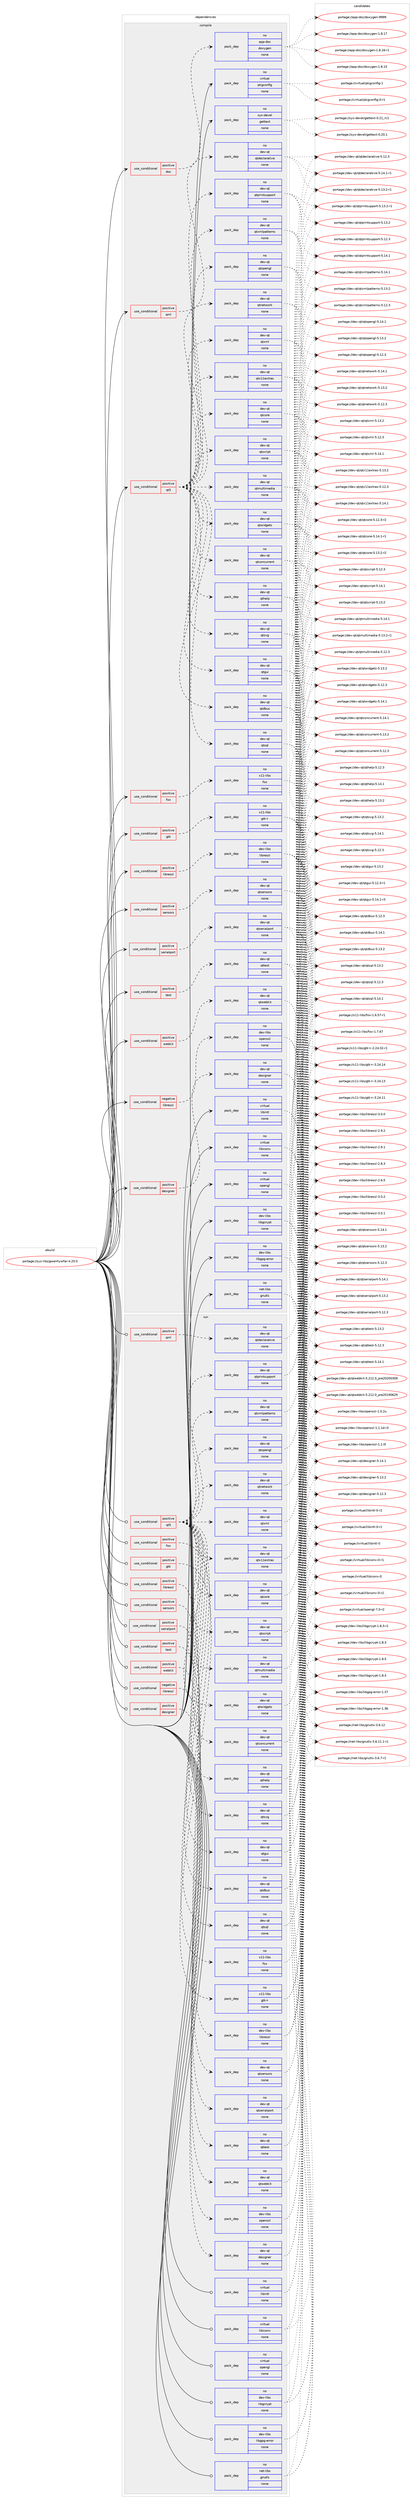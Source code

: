 digraph prolog {

# *************
# Graph options
# *************

newrank=true;
concentrate=true;
compound=true;
graph [rankdir=LR,fontname=Helvetica,fontsize=10,ranksep=1.5];#, ranksep=2.5, nodesep=0.2];
edge  [arrowhead=vee];
node  [fontname=Helvetica,fontsize=10];

# **********
# The ebuild
# **********

subgraph cluster_leftcol {
color=gray;
rank=same;
label=<<i>ebuild</i>>;
id [label="portage://sys-libs/gwenhywfar-4.20.0", color=red, width=4, href="../sys-libs/gwenhywfar-4.20.0.svg"];
}

# ****************
# The dependencies
# ****************

subgraph cluster_midcol {
color=gray;
label=<<i>dependencies</i>>;
subgraph cluster_compile {
fillcolor="#eeeeee";
style=filled;
label=<<i>compile</i>>;
subgraph cond1579 {
dependency10231 [label=<<TABLE BORDER="0" CELLBORDER="1" CELLSPACING="0" CELLPADDING="4"><TR><TD ROWSPAN="3" CELLPADDING="10">use_conditional</TD></TR><TR><TD>negative</TD></TR><TR><TD>libressl</TD></TR></TABLE>>, shape=none, color=red];
subgraph pack8362 {
dependency10232 [label=<<TABLE BORDER="0" CELLBORDER="1" CELLSPACING="0" CELLPADDING="4" WIDTH="220"><TR><TD ROWSPAN="6" CELLPADDING="30">pack_dep</TD></TR><TR><TD WIDTH="110">no</TD></TR><TR><TD>dev-libs</TD></TR><TR><TD>openssl</TD></TR><TR><TD>none</TD></TR><TR><TD></TD></TR></TABLE>>, shape=none, color=blue];
}
dependency10231:e -> dependency10232:w [weight=20,style="dashed",arrowhead="vee"];
}
id:e -> dependency10231:w [weight=20,style="solid",arrowhead="vee"];
subgraph cond1580 {
dependency10233 [label=<<TABLE BORDER="0" CELLBORDER="1" CELLSPACING="0" CELLPADDING="4"><TR><TD ROWSPAN="3" CELLPADDING="10">use_conditional</TD></TR><TR><TD>positive</TD></TR><TR><TD>designer</TD></TR></TABLE>>, shape=none, color=red];
subgraph pack8363 {
dependency10234 [label=<<TABLE BORDER="0" CELLBORDER="1" CELLSPACING="0" CELLPADDING="4" WIDTH="220"><TR><TD ROWSPAN="6" CELLPADDING="30">pack_dep</TD></TR><TR><TD WIDTH="110">no</TD></TR><TR><TD>dev-qt</TD></TR><TR><TD>designer</TD></TR><TR><TD>none</TD></TR><TR><TD></TD></TR></TABLE>>, shape=none, color=blue];
}
dependency10233:e -> dependency10234:w [weight=20,style="dashed",arrowhead="vee"];
}
id:e -> dependency10233:w [weight=20,style="solid",arrowhead="vee"];
subgraph cond1581 {
dependency10235 [label=<<TABLE BORDER="0" CELLBORDER="1" CELLSPACING="0" CELLPADDING="4"><TR><TD ROWSPAN="3" CELLPADDING="10">use_conditional</TD></TR><TR><TD>positive</TD></TR><TR><TD>doc</TD></TR></TABLE>>, shape=none, color=red];
subgraph pack8364 {
dependency10236 [label=<<TABLE BORDER="0" CELLBORDER="1" CELLSPACING="0" CELLPADDING="4" WIDTH="220"><TR><TD ROWSPAN="6" CELLPADDING="30">pack_dep</TD></TR><TR><TD WIDTH="110">no</TD></TR><TR><TD>app-doc</TD></TR><TR><TD>doxygen</TD></TR><TR><TD>none</TD></TR><TR><TD></TD></TR></TABLE>>, shape=none, color=blue];
}
dependency10235:e -> dependency10236:w [weight=20,style="dashed",arrowhead="vee"];
}
id:e -> dependency10235:w [weight=20,style="solid",arrowhead="vee"];
subgraph cond1582 {
dependency10237 [label=<<TABLE BORDER="0" CELLBORDER="1" CELLSPACING="0" CELLPADDING="4"><TR><TD ROWSPAN="3" CELLPADDING="10">use_conditional</TD></TR><TR><TD>positive</TD></TR><TR><TD>fox</TD></TR></TABLE>>, shape=none, color=red];
subgraph pack8365 {
dependency10238 [label=<<TABLE BORDER="0" CELLBORDER="1" CELLSPACING="0" CELLPADDING="4" WIDTH="220"><TR><TD ROWSPAN="6" CELLPADDING="30">pack_dep</TD></TR><TR><TD WIDTH="110">no</TD></TR><TR><TD>x11-libs</TD></TR><TR><TD>fox</TD></TR><TR><TD>none</TD></TR><TR><TD></TD></TR></TABLE>>, shape=none, color=blue];
}
dependency10237:e -> dependency10238:w [weight=20,style="dashed",arrowhead="vee"];
}
id:e -> dependency10237:w [weight=20,style="solid",arrowhead="vee"];
subgraph cond1583 {
dependency10239 [label=<<TABLE BORDER="0" CELLBORDER="1" CELLSPACING="0" CELLPADDING="4"><TR><TD ROWSPAN="3" CELLPADDING="10">use_conditional</TD></TR><TR><TD>positive</TD></TR><TR><TD>gtk</TD></TR></TABLE>>, shape=none, color=red];
subgraph pack8366 {
dependency10240 [label=<<TABLE BORDER="0" CELLBORDER="1" CELLSPACING="0" CELLPADDING="4" WIDTH="220"><TR><TD ROWSPAN="6" CELLPADDING="30">pack_dep</TD></TR><TR><TD WIDTH="110">no</TD></TR><TR><TD>x11-libs</TD></TR><TR><TD>gtk+</TD></TR><TR><TD>none</TD></TR><TR><TD></TD></TR></TABLE>>, shape=none, color=blue];
}
dependency10239:e -> dependency10240:w [weight=20,style="dashed",arrowhead="vee"];
}
id:e -> dependency10239:w [weight=20,style="solid",arrowhead="vee"];
subgraph cond1584 {
dependency10241 [label=<<TABLE BORDER="0" CELLBORDER="1" CELLSPACING="0" CELLPADDING="4"><TR><TD ROWSPAN="3" CELLPADDING="10">use_conditional</TD></TR><TR><TD>positive</TD></TR><TR><TD>libressl</TD></TR></TABLE>>, shape=none, color=red];
subgraph pack8367 {
dependency10242 [label=<<TABLE BORDER="0" CELLBORDER="1" CELLSPACING="0" CELLPADDING="4" WIDTH="220"><TR><TD ROWSPAN="6" CELLPADDING="30">pack_dep</TD></TR><TR><TD WIDTH="110">no</TD></TR><TR><TD>dev-libs</TD></TR><TR><TD>libressl</TD></TR><TR><TD>none</TD></TR><TR><TD></TD></TR></TABLE>>, shape=none, color=blue];
}
dependency10241:e -> dependency10242:w [weight=20,style="dashed",arrowhead="vee"];
}
id:e -> dependency10241:w [weight=20,style="solid",arrowhead="vee"];
subgraph cond1585 {
dependency10243 [label=<<TABLE BORDER="0" CELLBORDER="1" CELLSPACING="0" CELLPADDING="4"><TR><TD ROWSPAN="3" CELLPADDING="10">use_conditional</TD></TR><TR><TD>positive</TD></TR><TR><TD>qml</TD></TR></TABLE>>, shape=none, color=red];
subgraph pack8368 {
dependency10244 [label=<<TABLE BORDER="0" CELLBORDER="1" CELLSPACING="0" CELLPADDING="4" WIDTH="220"><TR><TD ROWSPAN="6" CELLPADDING="30">pack_dep</TD></TR><TR><TD WIDTH="110">no</TD></TR><TR><TD>dev-qt</TD></TR><TR><TD>qtdeclarative</TD></TR><TR><TD>none</TD></TR><TR><TD></TD></TR></TABLE>>, shape=none, color=blue];
}
dependency10243:e -> dependency10244:w [weight=20,style="dashed",arrowhead="vee"];
}
id:e -> dependency10243:w [weight=20,style="solid",arrowhead="vee"];
subgraph cond1586 {
dependency10245 [label=<<TABLE BORDER="0" CELLBORDER="1" CELLSPACING="0" CELLPADDING="4"><TR><TD ROWSPAN="3" CELLPADDING="10">use_conditional</TD></TR><TR><TD>positive</TD></TR><TR><TD>qt5</TD></TR></TABLE>>, shape=none, color=red];
subgraph pack8369 {
dependency10246 [label=<<TABLE BORDER="0" CELLBORDER="1" CELLSPACING="0" CELLPADDING="4" WIDTH="220"><TR><TD ROWSPAN="6" CELLPADDING="30">pack_dep</TD></TR><TR><TD WIDTH="110">no</TD></TR><TR><TD>dev-qt</TD></TR><TR><TD>qtconcurrent</TD></TR><TR><TD>none</TD></TR><TR><TD></TD></TR></TABLE>>, shape=none, color=blue];
}
dependency10245:e -> dependency10246:w [weight=20,style="dashed",arrowhead="vee"];
subgraph pack8370 {
dependency10247 [label=<<TABLE BORDER="0" CELLBORDER="1" CELLSPACING="0" CELLPADDING="4" WIDTH="220"><TR><TD ROWSPAN="6" CELLPADDING="30">pack_dep</TD></TR><TR><TD WIDTH="110">no</TD></TR><TR><TD>dev-qt</TD></TR><TR><TD>qtcore</TD></TR><TR><TD>none</TD></TR><TR><TD></TD></TR></TABLE>>, shape=none, color=blue];
}
dependency10245:e -> dependency10247:w [weight=20,style="dashed",arrowhead="vee"];
subgraph pack8371 {
dependency10248 [label=<<TABLE BORDER="0" CELLBORDER="1" CELLSPACING="0" CELLPADDING="4" WIDTH="220"><TR><TD ROWSPAN="6" CELLPADDING="30">pack_dep</TD></TR><TR><TD WIDTH="110">no</TD></TR><TR><TD>dev-qt</TD></TR><TR><TD>qtdbus</TD></TR><TR><TD>none</TD></TR><TR><TD></TD></TR></TABLE>>, shape=none, color=blue];
}
dependency10245:e -> dependency10248:w [weight=20,style="dashed",arrowhead="vee"];
subgraph pack8372 {
dependency10249 [label=<<TABLE BORDER="0" CELLBORDER="1" CELLSPACING="0" CELLPADDING="4" WIDTH="220"><TR><TD ROWSPAN="6" CELLPADDING="30">pack_dep</TD></TR><TR><TD WIDTH="110">no</TD></TR><TR><TD>dev-qt</TD></TR><TR><TD>qtgui</TD></TR><TR><TD>none</TD></TR><TR><TD></TD></TR></TABLE>>, shape=none, color=blue];
}
dependency10245:e -> dependency10249:w [weight=20,style="dashed",arrowhead="vee"];
subgraph pack8373 {
dependency10250 [label=<<TABLE BORDER="0" CELLBORDER="1" CELLSPACING="0" CELLPADDING="4" WIDTH="220"><TR><TD ROWSPAN="6" CELLPADDING="30">pack_dep</TD></TR><TR><TD WIDTH="110">no</TD></TR><TR><TD>dev-qt</TD></TR><TR><TD>qthelp</TD></TR><TR><TD>none</TD></TR><TR><TD></TD></TR></TABLE>>, shape=none, color=blue];
}
dependency10245:e -> dependency10250:w [weight=20,style="dashed",arrowhead="vee"];
subgraph pack8374 {
dependency10251 [label=<<TABLE BORDER="0" CELLBORDER="1" CELLSPACING="0" CELLPADDING="4" WIDTH="220"><TR><TD ROWSPAN="6" CELLPADDING="30">pack_dep</TD></TR><TR><TD WIDTH="110">no</TD></TR><TR><TD>dev-qt</TD></TR><TR><TD>qtmultimedia</TD></TR><TR><TD>none</TD></TR><TR><TD></TD></TR></TABLE>>, shape=none, color=blue];
}
dependency10245:e -> dependency10251:w [weight=20,style="dashed",arrowhead="vee"];
subgraph pack8375 {
dependency10252 [label=<<TABLE BORDER="0" CELLBORDER="1" CELLSPACING="0" CELLPADDING="4" WIDTH="220"><TR><TD ROWSPAN="6" CELLPADDING="30">pack_dep</TD></TR><TR><TD WIDTH="110">no</TD></TR><TR><TD>dev-qt</TD></TR><TR><TD>qtnetwork</TD></TR><TR><TD>none</TD></TR><TR><TD></TD></TR></TABLE>>, shape=none, color=blue];
}
dependency10245:e -> dependency10252:w [weight=20,style="dashed",arrowhead="vee"];
subgraph pack8376 {
dependency10253 [label=<<TABLE BORDER="0" CELLBORDER="1" CELLSPACING="0" CELLPADDING="4" WIDTH="220"><TR><TD ROWSPAN="6" CELLPADDING="30">pack_dep</TD></TR><TR><TD WIDTH="110">no</TD></TR><TR><TD>dev-qt</TD></TR><TR><TD>qtopengl</TD></TR><TR><TD>none</TD></TR><TR><TD></TD></TR></TABLE>>, shape=none, color=blue];
}
dependency10245:e -> dependency10253:w [weight=20,style="dashed",arrowhead="vee"];
subgraph pack8377 {
dependency10254 [label=<<TABLE BORDER="0" CELLBORDER="1" CELLSPACING="0" CELLPADDING="4" WIDTH="220"><TR><TD ROWSPAN="6" CELLPADDING="30">pack_dep</TD></TR><TR><TD WIDTH="110">no</TD></TR><TR><TD>dev-qt</TD></TR><TR><TD>qtprintsupport</TD></TR><TR><TD>none</TD></TR><TR><TD></TD></TR></TABLE>>, shape=none, color=blue];
}
dependency10245:e -> dependency10254:w [weight=20,style="dashed",arrowhead="vee"];
subgraph pack8378 {
dependency10255 [label=<<TABLE BORDER="0" CELLBORDER="1" CELLSPACING="0" CELLPADDING="4" WIDTH="220"><TR><TD ROWSPAN="6" CELLPADDING="30">pack_dep</TD></TR><TR><TD WIDTH="110">no</TD></TR><TR><TD>dev-qt</TD></TR><TR><TD>qtscript</TD></TR><TR><TD>none</TD></TR><TR><TD></TD></TR></TABLE>>, shape=none, color=blue];
}
dependency10245:e -> dependency10255:w [weight=20,style="dashed",arrowhead="vee"];
subgraph pack8379 {
dependency10256 [label=<<TABLE BORDER="0" CELLBORDER="1" CELLSPACING="0" CELLPADDING="4" WIDTH="220"><TR><TD ROWSPAN="6" CELLPADDING="30">pack_dep</TD></TR><TR><TD WIDTH="110">no</TD></TR><TR><TD>dev-qt</TD></TR><TR><TD>qtsql</TD></TR><TR><TD>none</TD></TR><TR><TD></TD></TR></TABLE>>, shape=none, color=blue];
}
dependency10245:e -> dependency10256:w [weight=20,style="dashed",arrowhead="vee"];
subgraph pack8380 {
dependency10257 [label=<<TABLE BORDER="0" CELLBORDER="1" CELLSPACING="0" CELLPADDING="4" WIDTH="220"><TR><TD ROWSPAN="6" CELLPADDING="30">pack_dep</TD></TR><TR><TD WIDTH="110">no</TD></TR><TR><TD>dev-qt</TD></TR><TR><TD>qtsvg</TD></TR><TR><TD>none</TD></TR><TR><TD></TD></TR></TABLE>>, shape=none, color=blue];
}
dependency10245:e -> dependency10257:w [weight=20,style="dashed",arrowhead="vee"];
subgraph pack8381 {
dependency10258 [label=<<TABLE BORDER="0" CELLBORDER="1" CELLSPACING="0" CELLPADDING="4" WIDTH="220"><TR><TD ROWSPAN="6" CELLPADDING="30">pack_dep</TD></TR><TR><TD WIDTH="110">no</TD></TR><TR><TD>dev-qt</TD></TR><TR><TD>qtwidgets</TD></TR><TR><TD>none</TD></TR><TR><TD></TD></TR></TABLE>>, shape=none, color=blue];
}
dependency10245:e -> dependency10258:w [weight=20,style="dashed",arrowhead="vee"];
subgraph pack8382 {
dependency10259 [label=<<TABLE BORDER="0" CELLBORDER="1" CELLSPACING="0" CELLPADDING="4" WIDTH="220"><TR><TD ROWSPAN="6" CELLPADDING="30">pack_dep</TD></TR><TR><TD WIDTH="110">no</TD></TR><TR><TD>dev-qt</TD></TR><TR><TD>qtx11extras</TD></TR><TR><TD>none</TD></TR><TR><TD></TD></TR></TABLE>>, shape=none, color=blue];
}
dependency10245:e -> dependency10259:w [weight=20,style="dashed",arrowhead="vee"];
subgraph pack8383 {
dependency10260 [label=<<TABLE BORDER="0" CELLBORDER="1" CELLSPACING="0" CELLPADDING="4" WIDTH="220"><TR><TD ROWSPAN="6" CELLPADDING="30">pack_dep</TD></TR><TR><TD WIDTH="110">no</TD></TR><TR><TD>dev-qt</TD></TR><TR><TD>qtxml</TD></TR><TR><TD>none</TD></TR><TR><TD></TD></TR></TABLE>>, shape=none, color=blue];
}
dependency10245:e -> dependency10260:w [weight=20,style="dashed",arrowhead="vee"];
subgraph pack8384 {
dependency10261 [label=<<TABLE BORDER="0" CELLBORDER="1" CELLSPACING="0" CELLPADDING="4" WIDTH="220"><TR><TD ROWSPAN="6" CELLPADDING="30">pack_dep</TD></TR><TR><TD WIDTH="110">no</TD></TR><TR><TD>dev-qt</TD></TR><TR><TD>qtxmlpatterns</TD></TR><TR><TD>none</TD></TR><TR><TD></TD></TR></TABLE>>, shape=none, color=blue];
}
dependency10245:e -> dependency10261:w [weight=20,style="dashed",arrowhead="vee"];
}
id:e -> dependency10245:w [weight=20,style="solid",arrowhead="vee"];
subgraph cond1587 {
dependency10262 [label=<<TABLE BORDER="0" CELLBORDER="1" CELLSPACING="0" CELLPADDING="4"><TR><TD ROWSPAN="3" CELLPADDING="10">use_conditional</TD></TR><TR><TD>positive</TD></TR><TR><TD>sensors</TD></TR></TABLE>>, shape=none, color=red];
subgraph pack8385 {
dependency10263 [label=<<TABLE BORDER="0" CELLBORDER="1" CELLSPACING="0" CELLPADDING="4" WIDTH="220"><TR><TD ROWSPAN="6" CELLPADDING="30">pack_dep</TD></TR><TR><TD WIDTH="110">no</TD></TR><TR><TD>dev-qt</TD></TR><TR><TD>qtsensors</TD></TR><TR><TD>none</TD></TR><TR><TD></TD></TR></TABLE>>, shape=none, color=blue];
}
dependency10262:e -> dependency10263:w [weight=20,style="dashed",arrowhead="vee"];
}
id:e -> dependency10262:w [weight=20,style="solid",arrowhead="vee"];
subgraph cond1588 {
dependency10264 [label=<<TABLE BORDER="0" CELLBORDER="1" CELLSPACING="0" CELLPADDING="4"><TR><TD ROWSPAN="3" CELLPADDING="10">use_conditional</TD></TR><TR><TD>positive</TD></TR><TR><TD>serialport</TD></TR></TABLE>>, shape=none, color=red];
subgraph pack8386 {
dependency10265 [label=<<TABLE BORDER="0" CELLBORDER="1" CELLSPACING="0" CELLPADDING="4" WIDTH="220"><TR><TD ROWSPAN="6" CELLPADDING="30">pack_dep</TD></TR><TR><TD WIDTH="110">no</TD></TR><TR><TD>dev-qt</TD></TR><TR><TD>qtserialport</TD></TR><TR><TD>none</TD></TR><TR><TD></TD></TR></TABLE>>, shape=none, color=blue];
}
dependency10264:e -> dependency10265:w [weight=20,style="dashed",arrowhead="vee"];
}
id:e -> dependency10264:w [weight=20,style="solid",arrowhead="vee"];
subgraph cond1589 {
dependency10266 [label=<<TABLE BORDER="0" CELLBORDER="1" CELLSPACING="0" CELLPADDING="4"><TR><TD ROWSPAN="3" CELLPADDING="10">use_conditional</TD></TR><TR><TD>positive</TD></TR><TR><TD>test</TD></TR></TABLE>>, shape=none, color=red];
subgraph pack8387 {
dependency10267 [label=<<TABLE BORDER="0" CELLBORDER="1" CELLSPACING="0" CELLPADDING="4" WIDTH="220"><TR><TD ROWSPAN="6" CELLPADDING="30">pack_dep</TD></TR><TR><TD WIDTH="110">no</TD></TR><TR><TD>dev-qt</TD></TR><TR><TD>qttest</TD></TR><TR><TD>none</TD></TR><TR><TD></TD></TR></TABLE>>, shape=none, color=blue];
}
dependency10266:e -> dependency10267:w [weight=20,style="dashed",arrowhead="vee"];
}
id:e -> dependency10266:w [weight=20,style="solid",arrowhead="vee"];
subgraph cond1590 {
dependency10268 [label=<<TABLE BORDER="0" CELLBORDER="1" CELLSPACING="0" CELLPADDING="4"><TR><TD ROWSPAN="3" CELLPADDING="10">use_conditional</TD></TR><TR><TD>positive</TD></TR><TR><TD>webkit</TD></TR></TABLE>>, shape=none, color=red];
subgraph pack8388 {
dependency10269 [label=<<TABLE BORDER="0" CELLBORDER="1" CELLSPACING="0" CELLPADDING="4" WIDTH="220"><TR><TD ROWSPAN="6" CELLPADDING="30">pack_dep</TD></TR><TR><TD WIDTH="110">no</TD></TR><TR><TD>dev-qt</TD></TR><TR><TD>qtwebkit</TD></TR><TR><TD>none</TD></TR><TR><TD></TD></TR></TABLE>>, shape=none, color=blue];
}
dependency10268:e -> dependency10269:w [weight=20,style="dashed",arrowhead="vee"];
}
id:e -> dependency10268:w [weight=20,style="solid",arrowhead="vee"];
subgraph pack8389 {
dependency10270 [label=<<TABLE BORDER="0" CELLBORDER="1" CELLSPACING="0" CELLPADDING="4" WIDTH="220"><TR><TD ROWSPAN="6" CELLPADDING="30">pack_dep</TD></TR><TR><TD WIDTH="110">no</TD></TR><TR><TD>dev-libs</TD></TR><TR><TD>libgcrypt</TD></TR><TR><TD>none</TD></TR><TR><TD></TD></TR></TABLE>>, shape=none, color=blue];
}
id:e -> dependency10270:w [weight=20,style="solid",arrowhead="vee"];
subgraph pack8390 {
dependency10271 [label=<<TABLE BORDER="0" CELLBORDER="1" CELLSPACING="0" CELLPADDING="4" WIDTH="220"><TR><TD ROWSPAN="6" CELLPADDING="30">pack_dep</TD></TR><TR><TD WIDTH="110">no</TD></TR><TR><TD>dev-libs</TD></TR><TR><TD>libgpg-error</TD></TR><TR><TD>none</TD></TR><TR><TD></TD></TR></TABLE>>, shape=none, color=blue];
}
id:e -> dependency10271:w [weight=20,style="solid",arrowhead="vee"];
subgraph pack8391 {
dependency10272 [label=<<TABLE BORDER="0" CELLBORDER="1" CELLSPACING="0" CELLPADDING="4" WIDTH="220"><TR><TD ROWSPAN="6" CELLPADDING="30">pack_dep</TD></TR><TR><TD WIDTH="110">no</TD></TR><TR><TD>net-libs</TD></TR><TR><TD>gnutls</TD></TR><TR><TD>none</TD></TR><TR><TD></TD></TR></TABLE>>, shape=none, color=blue];
}
id:e -> dependency10272:w [weight=20,style="solid",arrowhead="vee"];
subgraph pack8392 {
dependency10273 [label=<<TABLE BORDER="0" CELLBORDER="1" CELLSPACING="0" CELLPADDING="4" WIDTH="220"><TR><TD ROWSPAN="6" CELLPADDING="30">pack_dep</TD></TR><TR><TD WIDTH="110">no</TD></TR><TR><TD>sys-devel</TD></TR><TR><TD>gettext</TD></TR><TR><TD>none</TD></TR><TR><TD></TD></TR></TABLE>>, shape=none, color=blue];
}
id:e -> dependency10273:w [weight=20,style="solid",arrowhead="vee"];
subgraph pack8393 {
dependency10274 [label=<<TABLE BORDER="0" CELLBORDER="1" CELLSPACING="0" CELLPADDING="4" WIDTH="220"><TR><TD ROWSPAN="6" CELLPADDING="30">pack_dep</TD></TR><TR><TD WIDTH="110">no</TD></TR><TR><TD>virtual</TD></TR><TR><TD>libiconv</TD></TR><TR><TD>none</TD></TR><TR><TD></TD></TR></TABLE>>, shape=none, color=blue];
}
id:e -> dependency10274:w [weight=20,style="solid",arrowhead="vee"];
subgraph pack8394 {
dependency10275 [label=<<TABLE BORDER="0" CELLBORDER="1" CELLSPACING="0" CELLPADDING="4" WIDTH="220"><TR><TD ROWSPAN="6" CELLPADDING="30">pack_dep</TD></TR><TR><TD WIDTH="110">no</TD></TR><TR><TD>virtual</TD></TR><TR><TD>libintl</TD></TR><TR><TD>none</TD></TR><TR><TD></TD></TR></TABLE>>, shape=none, color=blue];
}
id:e -> dependency10275:w [weight=20,style="solid",arrowhead="vee"];
subgraph pack8395 {
dependency10276 [label=<<TABLE BORDER="0" CELLBORDER="1" CELLSPACING="0" CELLPADDING="4" WIDTH="220"><TR><TD ROWSPAN="6" CELLPADDING="30">pack_dep</TD></TR><TR><TD WIDTH="110">no</TD></TR><TR><TD>virtual</TD></TR><TR><TD>opengl</TD></TR><TR><TD>none</TD></TR><TR><TD></TD></TR></TABLE>>, shape=none, color=blue];
}
id:e -> dependency10276:w [weight=20,style="solid",arrowhead="vee"];
subgraph pack8396 {
dependency10277 [label=<<TABLE BORDER="0" CELLBORDER="1" CELLSPACING="0" CELLPADDING="4" WIDTH="220"><TR><TD ROWSPAN="6" CELLPADDING="30">pack_dep</TD></TR><TR><TD WIDTH="110">no</TD></TR><TR><TD>virtual</TD></TR><TR><TD>pkgconfig</TD></TR><TR><TD>none</TD></TR><TR><TD></TD></TR></TABLE>>, shape=none, color=blue];
}
id:e -> dependency10277:w [weight=20,style="solid",arrowhead="vee"];
}
subgraph cluster_compileandrun {
fillcolor="#eeeeee";
style=filled;
label=<<i>compile and run</i>>;
}
subgraph cluster_run {
fillcolor="#eeeeee";
style=filled;
label=<<i>run</i>>;
subgraph cond1591 {
dependency10278 [label=<<TABLE BORDER="0" CELLBORDER="1" CELLSPACING="0" CELLPADDING="4"><TR><TD ROWSPAN="3" CELLPADDING="10">use_conditional</TD></TR><TR><TD>negative</TD></TR><TR><TD>libressl</TD></TR></TABLE>>, shape=none, color=red];
subgraph pack8397 {
dependency10279 [label=<<TABLE BORDER="0" CELLBORDER="1" CELLSPACING="0" CELLPADDING="4" WIDTH="220"><TR><TD ROWSPAN="6" CELLPADDING="30">pack_dep</TD></TR><TR><TD WIDTH="110">no</TD></TR><TR><TD>dev-libs</TD></TR><TR><TD>openssl</TD></TR><TR><TD>none</TD></TR><TR><TD></TD></TR></TABLE>>, shape=none, color=blue];
}
dependency10278:e -> dependency10279:w [weight=20,style="dashed",arrowhead="vee"];
}
id:e -> dependency10278:w [weight=20,style="solid",arrowhead="odot"];
subgraph cond1592 {
dependency10280 [label=<<TABLE BORDER="0" CELLBORDER="1" CELLSPACING="0" CELLPADDING="4"><TR><TD ROWSPAN="3" CELLPADDING="10">use_conditional</TD></TR><TR><TD>positive</TD></TR><TR><TD>designer</TD></TR></TABLE>>, shape=none, color=red];
subgraph pack8398 {
dependency10281 [label=<<TABLE BORDER="0" CELLBORDER="1" CELLSPACING="0" CELLPADDING="4" WIDTH="220"><TR><TD ROWSPAN="6" CELLPADDING="30">pack_dep</TD></TR><TR><TD WIDTH="110">no</TD></TR><TR><TD>dev-qt</TD></TR><TR><TD>designer</TD></TR><TR><TD>none</TD></TR><TR><TD></TD></TR></TABLE>>, shape=none, color=blue];
}
dependency10280:e -> dependency10281:w [weight=20,style="dashed",arrowhead="vee"];
}
id:e -> dependency10280:w [weight=20,style="solid",arrowhead="odot"];
subgraph cond1593 {
dependency10282 [label=<<TABLE BORDER="0" CELLBORDER="1" CELLSPACING="0" CELLPADDING="4"><TR><TD ROWSPAN="3" CELLPADDING="10">use_conditional</TD></TR><TR><TD>positive</TD></TR><TR><TD>fox</TD></TR></TABLE>>, shape=none, color=red];
subgraph pack8399 {
dependency10283 [label=<<TABLE BORDER="0" CELLBORDER="1" CELLSPACING="0" CELLPADDING="4" WIDTH="220"><TR><TD ROWSPAN="6" CELLPADDING="30">pack_dep</TD></TR><TR><TD WIDTH="110">no</TD></TR><TR><TD>x11-libs</TD></TR><TR><TD>fox</TD></TR><TR><TD>none</TD></TR><TR><TD></TD></TR></TABLE>>, shape=none, color=blue];
}
dependency10282:e -> dependency10283:w [weight=20,style="dashed",arrowhead="vee"];
}
id:e -> dependency10282:w [weight=20,style="solid",arrowhead="odot"];
subgraph cond1594 {
dependency10284 [label=<<TABLE BORDER="0" CELLBORDER="1" CELLSPACING="0" CELLPADDING="4"><TR><TD ROWSPAN="3" CELLPADDING="10">use_conditional</TD></TR><TR><TD>positive</TD></TR><TR><TD>gtk</TD></TR></TABLE>>, shape=none, color=red];
subgraph pack8400 {
dependency10285 [label=<<TABLE BORDER="0" CELLBORDER="1" CELLSPACING="0" CELLPADDING="4" WIDTH="220"><TR><TD ROWSPAN="6" CELLPADDING="30">pack_dep</TD></TR><TR><TD WIDTH="110">no</TD></TR><TR><TD>x11-libs</TD></TR><TR><TD>gtk+</TD></TR><TR><TD>none</TD></TR><TR><TD></TD></TR></TABLE>>, shape=none, color=blue];
}
dependency10284:e -> dependency10285:w [weight=20,style="dashed",arrowhead="vee"];
}
id:e -> dependency10284:w [weight=20,style="solid",arrowhead="odot"];
subgraph cond1595 {
dependency10286 [label=<<TABLE BORDER="0" CELLBORDER="1" CELLSPACING="0" CELLPADDING="4"><TR><TD ROWSPAN="3" CELLPADDING="10">use_conditional</TD></TR><TR><TD>positive</TD></TR><TR><TD>libressl</TD></TR></TABLE>>, shape=none, color=red];
subgraph pack8401 {
dependency10287 [label=<<TABLE BORDER="0" CELLBORDER="1" CELLSPACING="0" CELLPADDING="4" WIDTH="220"><TR><TD ROWSPAN="6" CELLPADDING="30">pack_dep</TD></TR><TR><TD WIDTH="110">no</TD></TR><TR><TD>dev-libs</TD></TR><TR><TD>libressl</TD></TR><TR><TD>none</TD></TR><TR><TD></TD></TR></TABLE>>, shape=none, color=blue];
}
dependency10286:e -> dependency10287:w [weight=20,style="dashed",arrowhead="vee"];
}
id:e -> dependency10286:w [weight=20,style="solid",arrowhead="odot"];
subgraph cond1596 {
dependency10288 [label=<<TABLE BORDER="0" CELLBORDER="1" CELLSPACING="0" CELLPADDING="4"><TR><TD ROWSPAN="3" CELLPADDING="10">use_conditional</TD></TR><TR><TD>positive</TD></TR><TR><TD>qml</TD></TR></TABLE>>, shape=none, color=red];
subgraph pack8402 {
dependency10289 [label=<<TABLE BORDER="0" CELLBORDER="1" CELLSPACING="0" CELLPADDING="4" WIDTH="220"><TR><TD ROWSPAN="6" CELLPADDING="30">pack_dep</TD></TR><TR><TD WIDTH="110">no</TD></TR><TR><TD>dev-qt</TD></TR><TR><TD>qtdeclarative</TD></TR><TR><TD>none</TD></TR><TR><TD></TD></TR></TABLE>>, shape=none, color=blue];
}
dependency10288:e -> dependency10289:w [weight=20,style="dashed",arrowhead="vee"];
}
id:e -> dependency10288:w [weight=20,style="solid",arrowhead="odot"];
subgraph cond1597 {
dependency10290 [label=<<TABLE BORDER="0" CELLBORDER="1" CELLSPACING="0" CELLPADDING="4"><TR><TD ROWSPAN="3" CELLPADDING="10">use_conditional</TD></TR><TR><TD>positive</TD></TR><TR><TD>qt5</TD></TR></TABLE>>, shape=none, color=red];
subgraph pack8403 {
dependency10291 [label=<<TABLE BORDER="0" CELLBORDER="1" CELLSPACING="0" CELLPADDING="4" WIDTH="220"><TR><TD ROWSPAN="6" CELLPADDING="30">pack_dep</TD></TR><TR><TD WIDTH="110">no</TD></TR><TR><TD>dev-qt</TD></TR><TR><TD>qtconcurrent</TD></TR><TR><TD>none</TD></TR><TR><TD></TD></TR></TABLE>>, shape=none, color=blue];
}
dependency10290:e -> dependency10291:w [weight=20,style="dashed",arrowhead="vee"];
subgraph pack8404 {
dependency10292 [label=<<TABLE BORDER="0" CELLBORDER="1" CELLSPACING="0" CELLPADDING="4" WIDTH="220"><TR><TD ROWSPAN="6" CELLPADDING="30">pack_dep</TD></TR><TR><TD WIDTH="110">no</TD></TR><TR><TD>dev-qt</TD></TR><TR><TD>qtcore</TD></TR><TR><TD>none</TD></TR><TR><TD></TD></TR></TABLE>>, shape=none, color=blue];
}
dependency10290:e -> dependency10292:w [weight=20,style="dashed",arrowhead="vee"];
subgraph pack8405 {
dependency10293 [label=<<TABLE BORDER="0" CELLBORDER="1" CELLSPACING="0" CELLPADDING="4" WIDTH="220"><TR><TD ROWSPAN="6" CELLPADDING="30">pack_dep</TD></TR><TR><TD WIDTH="110">no</TD></TR><TR><TD>dev-qt</TD></TR><TR><TD>qtdbus</TD></TR><TR><TD>none</TD></TR><TR><TD></TD></TR></TABLE>>, shape=none, color=blue];
}
dependency10290:e -> dependency10293:w [weight=20,style="dashed",arrowhead="vee"];
subgraph pack8406 {
dependency10294 [label=<<TABLE BORDER="0" CELLBORDER="1" CELLSPACING="0" CELLPADDING="4" WIDTH="220"><TR><TD ROWSPAN="6" CELLPADDING="30">pack_dep</TD></TR><TR><TD WIDTH="110">no</TD></TR><TR><TD>dev-qt</TD></TR><TR><TD>qtgui</TD></TR><TR><TD>none</TD></TR><TR><TD></TD></TR></TABLE>>, shape=none, color=blue];
}
dependency10290:e -> dependency10294:w [weight=20,style="dashed",arrowhead="vee"];
subgraph pack8407 {
dependency10295 [label=<<TABLE BORDER="0" CELLBORDER="1" CELLSPACING="0" CELLPADDING="4" WIDTH="220"><TR><TD ROWSPAN="6" CELLPADDING="30">pack_dep</TD></TR><TR><TD WIDTH="110">no</TD></TR><TR><TD>dev-qt</TD></TR><TR><TD>qthelp</TD></TR><TR><TD>none</TD></TR><TR><TD></TD></TR></TABLE>>, shape=none, color=blue];
}
dependency10290:e -> dependency10295:w [weight=20,style="dashed",arrowhead="vee"];
subgraph pack8408 {
dependency10296 [label=<<TABLE BORDER="0" CELLBORDER="1" CELLSPACING="0" CELLPADDING="4" WIDTH="220"><TR><TD ROWSPAN="6" CELLPADDING="30">pack_dep</TD></TR><TR><TD WIDTH="110">no</TD></TR><TR><TD>dev-qt</TD></TR><TR><TD>qtmultimedia</TD></TR><TR><TD>none</TD></TR><TR><TD></TD></TR></TABLE>>, shape=none, color=blue];
}
dependency10290:e -> dependency10296:w [weight=20,style="dashed",arrowhead="vee"];
subgraph pack8409 {
dependency10297 [label=<<TABLE BORDER="0" CELLBORDER="1" CELLSPACING="0" CELLPADDING="4" WIDTH="220"><TR><TD ROWSPAN="6" CELLPADDING="30">pack_dep</TD></TR><TR><TD WIDTH="110">no</TD></TR><TR><TD>dev-qt</TD></TR><TR><TD>qtnetwork</TD></TR><TR><TD>none</TD></TR><TR><TD></TD></TR></TABLE>>, shape=none, color=blue];
}
dependency10290:e -> dependency10297:w [weight=20,style="dashed",arrowhead="vee"];
subgraph pack8410 {
dependency10298 [label=<<TABLE BORDER="0" CELLBORDER="1" CELLSPACING="0" CELLPADDING="4" WIDTH="220"><TR><TD ROWSPAN="6" CELLPADDING="30">pack_dep</TD></TR><TR><TD WIDTH="110">no</TD></TR><TR><TD>dev-qt</TD></TR><TR><TD>qtopengl</TD></TR><TR><TD>none</TD></TR><TR><TD></TD></TR></TABLE>>, shape=none, color=blue];
}
dependency10290:e -> dependency10298:w [weight=20,style="dashed",arrowhead="vee"];
subgraph pack8411 {
dependency10299 [label=<<TABLE BORDER="0" CELLBORDER="1" CELLSPACING="0" CELLPADDING="4" WIDTH="220"><TR><TD ROWSPAN="6" CELLPADDING="30">pack_dep</TD></TR><TR><TD WIDTH="110">no</TD></TR><TR><TD>dev-qt</TD></TR><TR><TD>qtprintsupport</TD></TR><TR><TD>none</TD></TR><TR><TD></TD></TR></TABLE>>, shape=none, color=blue];
}
dependency10290:e -> dependency10299:w [weight=20,style="dashed",arrowhead="vee"];
subgraph pack8412 {
dependency10300 [label=<<TABLE BORDER="0" CELLBORDER="1" CELLSPACING="0" CELLPADDING="4" WIDTH="220"><TR><TD ROWSPAN="6" CELLPADDING="30">pack_dep</TD></TR><TR><TD WIDTH="110">no</TD></TR><TR><TD>dev-qt</TD></TR><TR><TD>qtscript</TD></TR><TR><TD>none</TD></TR><TR><TD></TD></TR></TABLE>>, shape=none, color=blue];
}
dependency10290:e -> dependency10300:w [weight=20,style="dashed",arrowhead="vee"];
subgraph pack8413 {
dependency10301 [label=<<TABLE BORDER="0" CELLBORDER="1" CELLSPACING="0" CELLPADDING="4" WIDTH="220"><TR><TD ROWSPAN="6" CELLPADDING="30">pack_dep</TD></TR><TR><TD WIDTH="110">no</TD></TR><TR><TD>dev-qt</TD></TR><TR><TD>qtsql</TD></TR><TR><TD>none</TD></TR><TR><TD></TD></TR></TABLE>>, shape=none, color=blue];
}
dependency10290:e -> dependency10301:w [weight=20,style="dashed",arrowhead="vee"];
subgraph pack8414 {
dependency10302 [label=<<TABLE BORDER="0" CELLBORDER="1" CELLSPACING="0" CELLPADDING="4" WIDTH="220"><TR><TD ROWSPAN="6" CELLPADDING="30">pack_dep</TD></TR><TR><TD WIDTH="110">no</TD></TR><TR><TD>dev-qt</TD></TR><TR><TD>qtsvg</TD></TR><TR><TD>none</TD></TR><TR><TD></TD></TR></TABLE>>, shape=none, color=blue];
}
dependency10290:e -> dependency10302:w [weight=20,style="dashed",arrowhead="vee"];
subgraph pack8415 {
dependency10303 [label=<<TABLE BORDER="0" CELLBORDER="1" CELLSPACING="0" CELLPADDING="4" WIDTH="220"><TR><TD ROWSPAN="6" CELLPADDING="30">pack_dep</TD></TR><TR><TD WIDTH="110">no</TD></TR><TR><TD>dev-qt</TD></TR><TR><TD>qtwidgets</TD></TR><TR><TD>none</TD></TR><TR><TD></TD></TR></TABLE>>, shape=none, color=blue];
}
dependency10290:e -> dependency10303:w [weight=20,style="dashed",arrowhead="vee"];
subgraph pack8416 {
dependency10304 [label=<<TABLE BORDER="0" CELLBORDER="1" CELLSPACING="0" CELLPADDING="4" WIDTH="220"><TR><TD ROWSPAN="6" CELLPADDING="30">pack_dep</TD></TR><TR><TD WIDTH="110">no</TD></TR><TR><TD>dev-qt</TD></TR><TR><TD>qtx11extras</TD></TR><TR><TD>none</TD></TR><TR><TD></TD></TR></TABLE>>, shape=none, color=blue];
}
dependency10290:e -> dependency10304:w [weight=20,style="dashed",arrowhead="vee"];
subgraph pack8417 {
dependency10305 [label=<<TABLE BORDER="0" CELLBORDER="1" CELLSPACING="0" CELLPADDING="4" WIDTH="220"><TR><TD ROWSPAN="6" CELLPADDING="30">pack_dep</TD></TR><TR><TD WIDTH="110">no</TD></TR><TR><TD>dev-qt</TD></TR><TR><TD>qtxml</TD></TR><TR><TD>none</TD></TR><TR><TD></TD></TR></TABLE>>, shape=none, color=blue];
}
dependency10290:e -> dependency10305:w [weight=20,style="dashed",arrowhead="vee"];
subgraph pack8418 {
dependency10306 [label=<<TABLE BORDER="0" CELLBORDER="1" CELLSPACING="0" CELLPADDING="4" WIDTH="220"><TR><TD ROWSPAN="6" CELLPADDING="30">pack_dep</TD></TR><TR><TD WIDTH="110">no</TD></TR><TR><TD>dev-qt</TD></TR><TR><TD>qtxmlpatterns</TD></TR><TR><TD>none</TD></TR><TR><TD></TD></TR></TABLE>>, shape=none, color=blue];
}
dependency10290:e -> dependency10306:w [weight=20,style="dashed",arrowhead="vee"];
}
id:e -> dependency10290:w [weight=20,style="solid",arrowhead="odot"];
subgraph cond1598 {
dependency10307 [label=<<TABLE BORDER="0" CELLBORDER="1" CELLSPACING="0" CELLPADDING="4"><TR><TD ROWSPAN="3" CELLPADDING="10">use_conditional</TD></TR><TR><TD>positive</TD></TR><TR><TD>sensors</TD></TR></TABLE>>, shape=none, color=red];
subgraph pack8419 {
dependency10308 [label=<<TABLE BORDER="0" CELLBORDER="1" CELLSPACING="0" CELLPADDING="4" WIDTH="220"><TR><TD ROWSPAN="6" CELLPADDING="30">pack_dep</TD></TR><TR><TD WIDTH="110">no</TD></TR><TR><TD>dev-qt</TD></TR><TR><TD>qtsensors</TD></TR><TR><TD>none</TD></TR><TR><TD></TD></TR></TABLE>>, shape=none, color=blue];
}
dependency10307:e -> dependency10308:w [weight=20,style="dashed",arrowhead="vee"];
}
id:e -> dependency10307:w [weight=20,style="solid",arrowhead="odot"];
subgraph cond1599 {
dependency10309 [label=<<TABLE BORDER="0" CELLBORDER="1" CELLSPACING="0" CELLPADDING="4"><TR><TD ROWSPAN="3" CELLPADDING="10">use_conditional</TD></TR><TR><TD>positive</TD></TR><TR><TD>serialport</TD></TR></TABLE>>, shape=none, color=red];
subgraph pack8420 {
dependency10310 [label=<<TABLE BORDER="0" CELLBORDER="1" CELLSPACING="0" CELLPADDING="4" WIDTH="220"><TR><TD ROWSPAN="6" CELLPADDING="30">pack_dep</TD></TR><TR><TD WIDTH="110">no</TD></TR><TR><TD>dev-qt</TD></TR><TR><TD>qtserialport</TD></TR><TR><TD>none</TD></TR><TR><TD></TD></TR></TABLE>>, shape=none, color=blue];
}
dependency10309:e -> dependency10310:w [weight=20,style="dashed",arrowhead="vee"];
}
id:e -> dependency10309:w [weight=20,style="solid",arrowhead="odot"];
subgraph cond1600 {
dependency10311 [label=<<TABLE BORDER="0" CELLBORDER="1" CELLSPACING="0" CELLPADDING="4"><TR><TD ROWSPAN="3" CELLPADDING="10">use_conditional</TD></TR><TR><TD>positive</TD></TR><TR><TD>test</TD></TR></TABLE>>, shape=none, color=red];
subgraph pack8421 {
dependency10312 [label=<<TABLE BORDER="0" CELLBORDER="1" CELLSPACING="0" CELLPADDING="4" WIDTH="220"><TR><TD ROWSPAN="6" CELLPADDING="30">pack_dep</TD></TR><TR><TD WIDTH="110">no</TD></TR><TR><TD>dev-qt</TD></TR><TR><TD>qttest</TD></TR><TR><TD>none</TD></TR><TR><TD></TD></TR></TABLE>>, shape=none, color=blue];
}
dependency10311:e -> dependency10312:w [weight=20,style="dashed",arrowhead="vee"];
}
id:e -> dependency10311:w [weight=20,style="solid",arrowhead="odot"];
subgraph cond1601 {
dependency10313 [label=<<TABLE BORDER="0" CELLBORDER="1" CELLSPACING="0" CELLPADDING="4"><TR><TD ROWSPAN="3" CELLPADDING="10">use_conditional</TD></TR><TR><TD>positive</TD></TR><TR><TD>webkit</TD></TR></TABLE>>, shape=none, color=red];
subgraph pack8422 {
dependency10314 [label=<<TABLE BORDER="0" CELLBORDER="1" CELLSPACING="0" CELLPADDING="4" WIDTH="220"><TR><TD ROWSPAN="6" CELLPADDING="30">pack_dep</TD></TR><TR><TD WIDTH="110">no</TD></TR><TR><TD>dev-qt</TD></TR><TR><TD>qtwebkit</TD></TR><TR><TD>none</TD></TR><TR><TD></TD></TR></TABLE>>, shape=none, color=blue];
}
dependency10313:e -> dependency10314:w [weight=20,style="dashed",arrowhead="vee"];
}
id:e -> dependency10313:w [weight=20,style="solid",arrowhead="odot"];
subgraph pack8423 {
dependency10315 [label=<<TABLE BORDER="0" CELLBORDER="1" CELLSPACING="0" CELLPADDING="4" WIDTH="220"><TR><TD ROWSPAN="6" CELLPADDING="30">pack_dep</TD></TR><TR><TD WIDTH="110">no</TD></TR><TR><TD>dev-libs</TD></TR><TR><TD>libgcrypt</TD></TR><TR><TD>none</TD></TR><TR><TD></TD></TR></TABLE>>, shape=none, color=blue];
}
id:e -> dependency10315:w [weight=20,style="solid",arrowhead="odot"];
subgraph pack8424 {
dependency10316 [label=<<TABLE BORDER="0" CELLBORDER="1" CELLSPACING="0" CELLPADDING="4" WIDTH="220"><TR><TD ROWSPAN="6" CELLPADDING="30">pack_dep</TD></TR><TR><TD WIDTH="110">no</TD></TR><TR><TD>dev-libs</TD></TR><TR><TD>libgpg-error</TD></TR><TR><TD>none</TD></TR><TR><TD></TD></TR></TABLE>>, shape=none, color=blue];
}
id:e -> dependency10316:w [weight=20,style="solid",arrowhead="odot"];
subgraph pack8425 {
dependency10317 [label=<<TABLE BORDER="0" CELLBORDER="1" CELLSPACING="0" CELLPADDING="4" WIDTH="220"><TR><TD ROWSPAN="6" CELLPADDING="30">pack_dep</TD></TR><TR><TD WIDTH="110">no</TD></TR><TR><TD>net-libs</TD></TR><TR><TD>gnutls</TD></TR><TR><TD>none</TD></TR><TR><TD></TD></TR></TABLE>>, shape=none, color=blue];
}
id:e -> dependency10317:w [weight=20,style="solid",arrowhead="odot"];
subgraph pack8426 {
dependency10318 [label=<<TABLE BORDER="0" CELLBORDER="1" CELLSPACING="0" CELLPADDING="4" WIDTH="220"><TR><TD ROWSPAN="6" CELLPADDING="30">pack_dep</TD></TR><TR><TD WIDTH="110">no</TD></TR><TR><TD>virtual</TD></TR><TR><TD>libiconv</TD></TR><TR><TD>none</TD></TR><TR><TD></TD></TR></TABLE>>, shape=none, color=blue];
}
id:e -> dependency10318:w [weight=20,style="solid",arrowhead="odot"];
subgraph pack8427 {
dependency10319 [label=<<TABLE BORDER="0" CELLBORDER="1" CELLSPACING="0" CELLPADDING="4" WIDTH="220"><TR><TD ROWSPAN="6" CELLPADDING="30">pack_dep</TD></TR><TR><TD WIDTH="110">no</TD></TR><TR><TD>virtual</TD></TR><TR><TD>libintl</TD></TR><TR><TD>none</TD></TR><TR><TD></TD></TR></TABLE>>, shape=none, color=blue];
}
id:e -> dependency10319:w [weight=20,style="solid",arrowhead="odot"];
subgraph pack8428 {
dependency10320 [label=<<TABLE BORDER="0" CELLBORDER="1" CELLSPACING="0" CELLPADDING="4" WIDTH="220"><TR><TD ROWSPAN="6" CELLPADDING="30">pack_dep</TD></TR><TR><TD WIDTH="110">no</TD></TR><TR><TD>virtual</TD></TR><TR><TD>opengl</TD></TR><TR><TD>none</TD></TR><TR><TD></TD></TR></TABLE>>, shape=none, color=blue];
}
id:e -> dependency10320:w [weight=20,style="solid",arrowhead="odot"];
}
}

# **************
# The candidates
# **************

subgraph cluster_choices {
rank=same;
color=gray;
label=<<i>candidates</i>>;

subgraph choice8362 {
color=black;
nodesep=1;
choice1001011184510810598115471111121011101151151084549464946491004511451 [label="portage://dev-libs/openssl-1.1.1d-r3", color=red, width=4,href="../dev-libs/openssl-1.1.1d-r3.svg"];
choice100101118451081059811547111112101110115115108454946494648108 [label="portage://dev-libs/openssl-1.1.0l", color=red, width=4,href="../dev-libs/openssl-1.1.0l.svg"];
choice100101118451081059811547111112101110115115108454946484650117 [label="portage://dev-libs/openssl-1.0.2u", color=red, width=4,href="../dev-libs/openssl-1.0.2u.svg"];
dependency10232:e -> choice1001011184510810598115471111121011101151151084549464946491004511451:w [style=dotted,weight="100"];
dependency10232:e -> choice100101118451081059811547111112101110115115108454946494648108:w [style=dotted,weight="100"];
dependency10232:e -> choice100101118451081059811547111112101110115115108454946484650117:w [style=dotted,weight="100"];
}
subgraph choice8363 {
color=black;
nodesep=1;
choice100101118451131164710010111510510311010111445534649524649 [label="portage://dev-qt/designer-5.14.1", color=red, width=4,href="../dev-qt/designer-5.14.1.svg"];
choice100101118451131164710010111510510311010111445534649514650 [label="portage://dev-qt/designer-5.13.2", color=red, width=4,href="../dev-qt/designer-5.13.2.svg"];
choice100101118451131164710010111510510311010111445534649504651 [label="portage://dev-qt/designer-5.12.3", color=red, width=4,href="../dev-qt/designer-5.12.3.svg"];
dependency10234:e -> choice100101118451131164710010111510510311010111445534649524649:w [style=dotted,weight="100"];
dependency10234:e -> choice100101118451131164710010111510510311010111445534649514650:w [style=dotted,weight="100"];
dependency10234:e -> choice100101118451131164710010111510510311010111445534649504651:w [style=dotted,weight="100"];
}
subgraph choice8364 {
color=black;
nodesep=1;
choice971121124510011199471001111201211031011104557575757 [label="portage://app-doc/doxygen-9999", color=red, width=4,href="../app-doc/doxygen-9999.svg"];
choice9711211245100111994710011112012110310111045494656464955 [label="portage://app-doc/doxygen-1.8.17", color=red, width=4,href="../app-doc/doxygen-1.8.17.svg"];
choice97112112451001119947100111120121103101110454946564649544511449 [label="portage://app-doc/doxygen-1.8.16-r1", color=red, width=4,href="../app-doc/doxygen-1.8.16-r1.svg"];
choice9711211245100111994710011112012110310111045494656464953 [label="portage://app-doc/doxygen-1.8.15", color=red, width=4,href="../app-doc/doxygen-1.8.15.svg"];
dependency10236:e -> choice971121124510011199471001111201211031011104557575757:w [style=dotted,weight="100"];
dependency10236:e -> choice9711211245100111994710011112012110310111045494656464955:w [style=dotted,weight="100"];
dependency10236:e -> choice97112112451001119947100111120121103101110454946564649544511449:w [style=dotted,weight="100"];
dependency10236:e -> choice9711211245100111994710011112012110310111045494656464953:w [style=dotted,weight="100"];
}
subgraph choice8365 {
color=black;
nodesep=1;
choice120494945108105981154710211112045494655465455 [label="portage://x11-libs/fox-1.7.67", color=red, width=4,href="../x11-libs/fox-1.7.67.svg"];
choice1204949451081059811547102111120454946544653554511449 [label="portage://x11-libs/fox-1.6.57-r1", color=red, width=4,href="../x11-libs/fox-1.6.57-r1.svg"];
dependency10238:e -> choice120494945108105981154710211112045494655465455:w [style=dotted,weight="100"];
dependency10238:e -> choice1204949451081059811547102111120454946544653554511449:w [style=dotted,weight="100"];
}
subgraph choice8366 {
color=black;
nodesep=1;
choice1204949451081059811547103116107434551465052464952 [label="portage://x11-libs/gtk+-3.24.14", color=red, width=4,href="../x11-libs/gtk+-3.24.14.svg"];
choice1204949451081059811547103116107434551465052464951 [label="portage://x11-libs/gtk+-3.24.13", color=red, width=4,href="../x11-libs/gtk+-3.24.13.svg"];
choice1204949451081059811547103116107434551465052464949 [label="portage://x11-libs/gtk+-3.24.11", color=red, width=4,href="../x11-libs/gtk+-3.24.11.svg"];
choice12049494510810598115471031161074345504650524651504511449 [label="portage://x11-libs/gtk+-2.24.32-r1", color=red, width=4,href="../x11-libs/gtk+-2.24.32-r1.svg"];
dependency10240:e -> choice1204949451081059811547103116107434551465052464952:w [style=dotted,weight="100"];
dependency10240:e -> choice1204949451081059811547103116107434551465052464951:w [style=dotted,weight="100"];
dependency10240:e -> choice1204949451081059811547103116107434551465052464949:w [style=dotted,weight="100"];
dependency10240:e -> choice12049494510810598115471031161074345504650524651504511449:w [style=dotted,weight="100"];
}
subgraph choice8367 {
color=black;
nodesep=1;
choice10010111845108105981154710810598114101115115108455146484650 [label="portage://dev-libs/libressl-3.0.2", color=red, width=4,href="../dev-libs/libressl-3.0.2.svg"];
choice10010111845108105981154710810598114101115115108455146484649 [label="portage://dev-libs/libressl-3.0.1", color=red, width=4,href="../dev-libs/libressl-3.0.1.svg"];
choice10010111845108105981154710810598114101115115108455146484648 [label="portage://dev-libs/libressl-3.0.0", color=red, width=4,href="../dev-libs/libressl-3.0.0.svg"];
choice10010111845108105981154710810598114101115115108455046574650 [label="portage://dev-libs/libressl-2.9.2", color=red, width=4,href="../dev-libs/libressl-2.9.2.svg"];
choice10010111845108105981154710810598114101115115108455046574649 [label="portage://dev-libs/libressl-2.9.1", color=red, width=4,href="../dev-libs/libressl-2.9.1.svg"];
choice10010111845108105981154710810598114101115115108455046564651 [label="portage://dev-libs/libressl-2.8.3", color=red, width=4,href="../dev-libs/libressl-2.8.3.svg"];
choice10010111845108105981154710810598114101115115108455046544653 [label="portage://dev-libs/libressl-2.6.5", color=red, width=4,href="../dev-libs/libressl-2.6.5.svg"];
dependency10242:e -> choice10010111845108105981154710810598114101115115108455146484650:w [style=dotted,weight="100"];
dependency10242:e -> choice10010111845108105981154710810598114101115115108455146484649:w [style=dotted,weight="100"];
dependency10242:e -> choice10010111845108105981154710810598114101115115108455146484648:w [style=dotted,weight="100"];
dependency10242:e -> choice10010111845108105981154710810598114101115115108455046574650:w [style=dotted,weight="100"];
dependency10242:e -> choice10010111845108105981154710810598114101115115108455046574649:w [style=dotted,weight="100"];
dependency10242:e -> choice10010111845108105981154710810598114101115115108455046564651:w [style=dotted,weight="100"];
dependency10242:e -> choice10010111845108105981154710810598114101115115108455046544653:w [style=dotted,weight="100"];
}
subgraph choice8368 {
color=black;
nodesep=1;
choice1001011184511311647113116100101991089711497116105118101455346495246494511449 [label="portage://dev-qt/qtdeclarative-5.14.1-r1", color=red, width=4,href="../dev-qt/qtdeclarative-5.14.1-r1.svg"];
choice1001011184511311647113116100101991089711497116105118101455346495146504511449 [label="portage://dev-qt/qtdeclarative-5.13.2-r1", color=red, width=4,href="../dev-qt/qtdeclarative-5.13.2-r1.svg"];
choice100101118451131164711311610010199108971149711610511810145534649504651 [label="portage://dev-qt/qtdeclarative-5.12.3", color=red, width=4,href="../dev-qt/qtdeclarative-5.12.3.svg"];
dependency10244:e -> choice1001011184511311647113116100101991089711497116105118101455346495246494511449:w [style=dotted,weight="100"];
dependency10244:e -> choice1001011184511311647113116100101991089711497116105118101455346495146504511449:w [style=dotted,weight="100"];
dependency10244:e -> choice100101118451131164711311610010199108971149711610511810145534649504651:w [style=dotted,weight="100"];
}
subgraph choice8369 {
color=black;
nodesep=1;
choice1001011184511311647113116991111109911711411410111011645534649524649 [label="portage://dev-qt/qtconcurrent-5.14.1", color=red, width=4,href="../dev-qt/qtconcurrent-5.14.1.svg"];
choice1001011184511311647113116991111109911711411410111011645534649514650 [label="portage://dev-qt/qtconcurrent-5.13.2", color=red, width=4,href="../dev-qt/qtconcurrent-5.13.2.svg"];
choice1001011184511311647113116991111109911711411410111011645534649504651 [label="portage://dev-qt/qtconcurrent-5.12.3", color=red, width=4,href="../dev-qt/qtconcurrent-5.12.3.svg"];
dependency10246:e -> choice1001011184511311647113116991111109911711411410111011645534649524649:w [style=dotted,weight="100"];
dependency10246:e -> choice1001011184511311647113116991111109911711411410111011645534649514650:w [style=dotted,weight="100"];
dependency10246:e -> choice1001011184511311647113116991111109911711411410111011645534649504651:w [style=dotted,weight="100"];
}
subgraph choice8370 {
color=black;
nodesep=1;
choice100101118451131164711311699111114101455346495246494511449 [label="portage://dev-qt/qtcore-5.14.1-r1", color=red, width=4,href="../dev-qt/qtcore-5.14.1-r1.svg"];
choice100101118451131164711311699111114101455346495146504511450 [label="portage://dev-qt/qtcore-5.13.2-r2", color=red, width=4,href="../dev-qt/qtcore-5.13.2-r2.svg"];
choice100101118451131164711311699111114101455346495046514511450 [label="portage://dev-qt/qtcore-5.12.3-r2", color=red, width=4,href="../dev-qt/qtcore-5.12.3-r2.svg"];
dependency10247:e -> choice100101118451131164711311699111114101455346495246494511449:w [style=dotted,weight="100"];
dependency10247:e -> choice100101118451131164711311699111114101455346495146504511450:w [style=dotted,weight="100"];
dependency10247:e -> choice100101118451131164711311699111114101455346495046514511450:w [style=dotted,weight="100"];
}
subgraph choice8371 {
color=black;
nodesep=1;
choice10010111845113116471131161009811711545534649524649 [label="portage://dev-qt/qtdbus-5.14.1", color=red, width=4,href="../dev-qt/qtdbus-5.14.1.svg"];
choice10010111845113116471131161009811711545534649514650 [label="portage://dev-qt/qtdbus-5.13.2", color=red, width=4,href="../dev-qt/qtdbus-5.13.2.svg"];
choice10010111845113116471131161009811711545534649504651 [label="portage://dev-qt/qtdbus-5.12.3", color=red, width=4,href="../dev-qt/qtdbus-5.12.3.svg"];
dependency10248:e -> choice10010111845113116471131161009811711545534649524649:w [style=dotted,weight="100"];
dependency10248:e -> choice10010111845113116471131161009811711545534649514650:w [style=dotted,weight="100"];
dependency10248:e -> choice10010111845113116471131161009811711545534649504651:w [style=dotted,weight="100"];
}
subgraph choice8372 {
color=black;
nodesep=1;
choice1001011184511311647113116103117105455346495246494511451 [label="portage://dev-qt/qtgui-5.14.1-r3", color=red, width=4,href="../dev-qt/qtgui-5.14.1-r3.svg"];
choice100101118451131164711311610311710545534649514650 [label="portage://dev-qt/qtgui-5.13.2", color=red, width=4,href="../dev-qt/qtgui-5.13.2.svg"];
choice1001011184511311647113116103117105455346495046514511449 [label="portage://dev-qt/qtgui-5.12.3-r1", color=red, width=4,href="../dev-qt/qtgui-5.12.3-r1.svg"];
dependency10249:e -> choice1001011184511311647113116103117105455346495246494511451:w [style=dotted,weight="100"];
dependency10249:e -> choice100101118451131164711311610311710545534649514650:w [style=dotted,weight="100"];
dependency10249:e -> choice1001011184511311647113116103117105455346495046514511449:w [style=dotted,weight="100"];
}
subgraph choice8373 {
color=black;
nodesep=1;
choice100101118451131164711311610410110811245534649524649 [label="portage://dev-qt/qthelp-5.14.1", color=red, width=4,href="../dev-qt/qthelp-5.14.1.svg"];
choice100101118451131164711311610410110811245534649514650 [label="portage://dev-qt/qthelp-5.13.2", color=red, width=4,href="../dev-qt/qthelp-5.13.2.svg"];
choice100101118451131164711311610410110811245534649504651 [label="portage://dev-qt/qthelp-5.12.3", color=red, width=4,href="../dev-qt/qthelp-5.12.3.svg"];
dependency10250:e -> choice100101118451131164711311610410110811245534649524649:w [style=dotted,weight="100"];
dependency10250:e -> choice100101118451131164711311610410110811245534649514650:w [style=dotted,weight="100"];
dependency10250:e -> choice100101118451131164711311610410110811245534649504651:w [style=dotted,weight="100"];
}
subgraph choice8374 {
color=black;
nodesep=1;
choice10010111845113116471131161091171081161051091011001059745534649524649 [label="portage://dev-qt/qtmultimedia-5.14.1", color=red, width=4,href="../dev-qt/qtmultimedia-5.14.1.svg"];
choice100101118451131164711311610911710811610510910110010597455346495146504511449 [label="portage://dev-qt/qtmultimedia-5.13.2-r1", color=red, width=4,href="../dev-qt/qtmultimedia-5.13.2-r1.svg"];
choice10010111845113116471131161091171081161051091011001059745534649504651 [label="portage://dev-qt/qtmultimedia-5.12.3", color=red, width=4,href="../dev-qt/qtmultimedia-5.12.3.svg"];
dependency10251:e -> choice10010111845113116471131161091171081161051091011001059745534649524649:w [style=dotted,weight="100"];
dependency10251:e -> choice100101118451131164711311610911710811610510910110010597455346495146504511449:w [style=dotted,weight="100"];
dependency10251:e -> choice10010111845113116471131161091171081161051091011001059745534649504651:w [style=dotted,weight="100"];
}
subgraph choice8375 {
color=black;
nodesep=1;
choice100101118451131164711311611010111611911111410745534649524649 [label="portage://dev-qt/qtnetwork-5.14.1", color=red, width=4,href="../dev-qt/qtnetwork-5.14.1.svg"];
choice100101118451131164711311611010111611911111410745534649514650 [label="portage://dev-qt/qtnetwork-5.13.2", color=red, width=4,href="../dev-qt/qtnetwork-5.13.2.svg"];
choice100101118451131164711311611010111611911111410745534649504651 [label="portage://dev-qt/qtnetwork-5.12.3", color=red, width=4,href="../dev-qt/qtnetwork-5.12.3.svg"];
dependency10252:e -> choice100101118451131164711311611010111611911111410745534649524649:w [style=dotted,weight="100"];
dependency10252:e -> choice100101118451131164711311611010111611911111410745534649514650:w [style=dotted,weight="100"];
dependency10252:e -> choice100101118451131164711311611010111611911111410745534649504651:w [style=dotted,weight="100"];
}
subgraph choice8376 {
color=black;
nodesep=1;
choice100101118451131164711311611111210111010310845534649524649 [label="portage://dev-qt/qtopengl-5.14.1", color=red, width=4,href="../dev-qt/qtopengl-5.14.1.svg"];
choice100101118451131164711311611111210111010310845534649514650 [label="portage://dev-qt/qtopengl-5.13.2", color=red, width=4,href="../dev-qt/qtopengl-5.13.2.svg"];
choice100101118451131164711311611111210111010310845534649504651 [label="portage://dev-qt/qtopengl-5.12.3", color=red, width=4,href="../dev-qt/qtopengl-5.12.3.svg"];
dependency10253:e -> choice100101118451131164711311611111210111010310845534649524649:w [style=dotted,weight="100"];
dependency10253:e -> choice100101118451131164711311611111210111010310845534649514650:w [style=dotted,weight="100"];
dependency10253:e -> choice100101118451131164711311611111210111010310845534649504651:w [style=dotted,weight="100"];
}
subgraph choice8377 {
color=black;
nodesep=1;
choice100101118451131164711311611211410511011611511711211211111411645534649524649 [label="portage://dev-qt/qtprintsupport-5.14.1", color=red, width=4,href="../dev-qt/qtprintsupport-5.14.1.svg"];
choice1001011184511311647113116112114105110116115117112112111114116455346495146504511449 [label="portage://dev-qt/qtprintsupport-5.13.2-r1", color=red, width=4,href="../dev-qt/qtprintsupport-5.13.2-r1.svg"];
choice100101118451131164711311611211410511011611511711211211111411645534649514650 [label="portage://dev-qt/qtprintsupport-5.13.2", color=red, width=4,href="../dev-qt/qtprintsupport-5.13.2.svg"];
choice100101118451131164711311611211410511011611511711211211111411645534649504651 [label="portage://dev-qt/qtprintsupport-5.12.3", color=red, width=4,href="../dev-qt/qtprintsupport-5.12.3.svg"];
dependency10254:e -> choice100101118451131164711311611211410511011611511711211211111411645534649524649:w [style=dotted,weight="100"];
dependency10254:e -> choice1001011184511311647113116112114105110116115117112112111114116455346495146504511449:w [style=dotted,weight="100"];
dependency10254:e -> choice100101118451131164711311611211410511011611511711211211111411645534649514650:w [style=dotted,weight="100"];
dependency10254:e -> choice100101118451131164711311611211410511011611511711211211111411645534649504651:w [style=dotted,weight="100"];
}
subgraph choice8378 {
color=black;
nodesep=1;
choice10010111845113116471131161159911410511211645534649524649 [label="portage://dev-qt/qtscript-5.14.1", color=red, width=4,href="../dev-qt/qtscript-5.14.1.svg"];
choice10010111845113116471131161159911410511211645534649514650 [label="portage://dev-qt/qtscript-5.13.2", color=red, width=4,href="../dev-qt/qtscript-5.13.2.svg"];
choice10010111845113116471131161159911410511211645534649504651 [label="portage://dev-qt/qtscript-5.12.3", color=red, width=4,href="../dev-qt/qtscript-5.12.3.svg"];
dependency10255:e -> choice10010111845113116471131161159911410511211645534649524649:w [style=dotted,weight="100"];
dependency10255:e -> choice10010111845113116471131161159911410511211645534649514650:w [style=dotted,weight="100"];
dependency10255:e -> choice10010111845113116471131161159911410511211645534649504651:w [style=dotted,weight="100"];
}
subgraph choice8379 {
color=black;
nodesep=1;
choice100101118451131164711311611511310845534649524649 [label="portage://dev-qt/qtsql-5.14.1", color=red, width=4,href="../dev-qt/qtsql-5.14.1.svg"];
choice100101118451131164711311611511310845534649514650 [label="portage://dev-qt/qtsql-5.13.2", color=red, width=4,href="../dev-qt/qtsql-5.13.2.svg"];
choice100101118451131164711311611511310845534649504651 [label="portage://dev-qt/qtsql-5.12.3", color=red, width=4,href="../dev-qt/qtsql-5.12.3.svg"];
dependency10256:e -> choice100101118451131164711311611511310845534649524649:w [style=dotted,weight="100"];
dependency10256:e -> choice100101118451131164711311611511310845534649514650:w [style=dotted,weight="100"];
dependency10256:e -> choice100101118451131164711311611511310845534649504651:w [style=dotted,weight="100"];
}
subgraph choice8380 {
color=black;
nodesep=1;
choice100101118451131164711311611511810345534649524649 [label="portage://dev-qt/qtsvg-5.14.1", color=red, width=4,href="../dev-qt/qtsvg-5.14.1.svg"];
choice100101118451131164711311611511810345534649514650 [label="portage://dev-qt/qtsvg-5.13.2", color=red, width=4,href="../dev-qt/qtsvg-5.13.2.svg"];
choice100101118451131164711311611511810345534649504651 [label="portage://dev-qt/qtsvg-5.12.3", color=red, width=4,href="../dev-qt/qtsvg-5.12.3.svg"];
dependency10257:e -> choice100101118451131164711311611511810345534649524649:w [style=dotted,weight="100"];
dependency10257:e -> choice100101118451131164711311611511810345534649514650:w [style=dotted,weight="100"];
dependency10257:e -> choice100101118451131164711311611511810345534649504651:w [style=dotted,weight="100"];
}
subgraph choice8381 {
color=black;
nodesep=1;
choice100101118451131164711311611910510010310111611545534649524649 [label="portage://dev-qt/qtwidgets-5.14.1", color=red, width=4,href="../dev-qt/qtwidgets-5.14.1.svg"];
choice100101118451131164711311611910510010310111611545534649514650 [label="portage://dev-qt/qtwidgets-5.13.2", color=red, width=4,href="../dev-qt/qtwidgets-5.13.2.svg"];
choice100101118451131164711311611910510010310111611545534649504651 [label="portage://dev-qt/qtwidgets-5.12.3", color=red, width=4,href="../dev-qt/qtwidgets-5.12.3.svg"];
dependency10258:e -> choice100101118451131164711311611910510010310111611545534649524649:w [style=dotted,weight="100"];
dependency10258:e -> choice100101118451131164711311611910510010310111611545534649514650:w [style=dotted,weight="100"];
dependency10258:e -> choice100101118451131164711311611910510010310111611545534649504651:w [style=dotted,weight="100"];
}
subgraph choice8382 {
color=black;
nodesep=1;
choice100101118451131164711311612049491011201161149711545534649524649 [label="portage://dev-qt/qtx11extras-5.14.1", color=red, width=4,href="../dev-qt/qtx11extras-5.14.1.svg"];
choice100101118451131164711311612049491011201161149711545534649514650 [label="portage://dev-qt/qtx11extras-5.13.2", color=red, width=4,href="../dev-qt/qtx11extras-5.13.2.svg"];
choice100101118451131164711311612049491011201161149711545534649504651 [label="portage://dev-qt/qtx11extras-5.12.3", color=red, width=4,href="../dev-qt/qtx11extras-5.12.3.svg"];
dependency10259:e -> choice100101118451131164711311612049491011201161149711545534649524649:w [style=dotted,weight="100"];
dependency10259:e -> choice100101118451131164711311612049491011201161149711545534649514650:w [style=dotted,weight="100"];
dependency10259:e -> choice100101118451131164711311612049491011201161149711545534649504651:w [style=dotted,weight="100"];
}
subgraph choice8383 {
color=black;
nodesep=1;
choice100101118451131164711311612010910845534649524649 [label="portage://dev-qt/qtxml-5.14.1", color=red, width=4,href="../dev-qt/qtxml-5.14.1.svg"];
choice100101118451131164711311612010910845534649514650 [label="portage://dev-qt/qtxml-5.13.2", color=red, width=4,href="../dev-qt/qtxml-5.13.2.svg"];
choice100101118451131164711311612010910845534649504651 [label="portage://dev-qt/qtxml-5.12.3", color=red, width=4,href="../dev-qt/qtxml-5.12.3.svg"];
dependency10260:e -> choice100101118451131164711311612010910845534649524649:w [style=dotted,weight="100"];
dependency10260:e -> choice100101118451131164711311612010910845534649514650:w [style=dotted,weight="100"];
dependency10260:e -> choice100101118451131164711311612010910845534649504651:w [style=dotted,weight="100"];
}
subgraph choice8384 {
color=black;
nodesep=1;
choice10010111845113116471131161201091081129711611610111411011545534649524649 [label="portage://dev-qt/qtxmlpatterns-5.14.1", color=red, width=4,href="../dev-qt/qtxmlpatterns-5.14.1.svg"];
choice10010111845113116471131161201091081129711611610111411011545534649514650 [label="portage://dev-qt/qtxmlpatterns-5.13.2", color=red, width=4,href="../dev-qt/qtxmlpatterns-5.13.2.svg"];
choice10010111845113116471131161201091081129711611610111411011545534649504651 [label="portage://dev-qt/qtxmlpatterns-5.12.3", color=red, width=4,href="../dev-qt/qtxmlpatterns-5.12.3.svg"];
dependency10261:e -> choice10010111845113116471131161201091081129711611610111411011545534649524649:w [style=dotted,weight="100"];
dependency10261:e -> choice10010111845113116471131161201091081129711611610111411011545534649514650:w [style=dotted,weight="100"];
dependency10261:e -> choice10010111845113116471131161201091081129711611610111411011545534649504651:w [style=dotted,weight="100"];
}
subgraph choice8385 {
color=black;
nodesep=1;
choice100101118451131164711311611510111011511111411545534649524649 [label="portage://dev-qt/qtsensors-5.14.1", color=red, width=4,href="../dev-qt/qtsensors-5.14.1.svg"];
choice100101118451131164711311611510111011511111411545534649514650 [label="portage://dev-qt/qtsensors-5.13.2", color=red, width=4,href="../dev-qt/qtsensors-5.13.2.svg"];
choice100101118451131164711311611510111011511111411545534649504651 [label="portage://dev-qt/qtsensors-5.12.3", color=red, width=4,href="../dev-qt/qtsensors-5.12.3.svg"];
dependency10263:e -> choice100101118451131164711311611510111011511111411545534649524649:w [style=dotted,weight="100"];
dependency10263:e -> choice100101118451131164711311611510111011511111411545534649514650:w [style=dotted,weight="100"];
dependency10263:e -> choice100101118451131164711311611510111011511111411545534649504651:w [style=dotted,weight="100"];
}
subgraph choice8386 {
color=black;
nodesep=1;
choice10010111845113116471131161151011141059710811211111411645534649524649 [label="portage://dev-qt/qtserialport-5.14.1", color=red, width=4,href="../dev-qt/qtserialport-5.14.1.svg"];
choice10010111845113116471131161151011141059710811211111411645534649514650 [label="portage://dev-qt/qtserialport-5.13.2", color=red, width=4,href="../dev-qt/qtserialport-5.13.2.svg"];
choice10010111845113116471131161151011141059710811211111411645534649504651 [label="portage://dev-qt/qtserialport-5.12.3", color=red, width=4,href="../dev-qt/qtserialport-5.12.3.svg"];
dependency10265:e -> choice10010111845113116471131161151011141059710811211111411645534649524649:w [style=dotted,weight="100"];
dependency10265:e -> choice10010111845113116471131161151011141059710811211111411645534649514650:w [style=dotted,weight="100"];
dependency10265:e -> choice10010111845113116471131161151011141059710811211111411645534649504651:w [style=dotted,weight="100"];
}
subgraph choice8387 {
color=black;
nodesep=1;
choice100101118451131164711311611610111511645534649524649 [label="portage://dev-qt/qttest-5.14.1", color=red, width=4,href="../dev-qt/qttest-5.14.1.svg"];
choice100101118451131164711311611610111511645534649514650 [label="portage://dev-qt/qttest-5.13.2", color=red, width=4,href="../dev-qt/qttest-5.13.2.svg"];
choice100101118451131164711311611610111511645534649504651 [label="portage://dev-qt/qttest-5.12.3", color=red, width=4,href="../dev-qt/qttest-5.12.3.svg"];
dependency10267:e -> choice100101118451131164711311611610111511645534649524649:w [style=dotted,weight="100"];
dependency10267:e -> choice100101118451131164711311611610111511645534649514650:w [style=dotted,weight="100"];
dependency10267:e -> choice100101118451131164711311611610111511645534649504651:w [style=dotted,weight="100"];
}
subgraph choice8388 {
color=black;
nodesep=1;
choice1001011184511311647113116119101981071051164553465049504648951121141015048504848514857 [label="portage://dev-qt/qtwebkit-5.212.0_pre20200309", color=red, width=4,href="../dev-qt/qtwebkit-5.212.0_pre20200309.svg"];
choice1001011184511311647113116119101981071051164553465049504648951121141015048495748545057 [label="portage://dev-qt/qtwebkit-5.212.0_pre20190629", color=red, width=4,href="../dev-qt/qtwebkit-5.212.0_pre20190629.svg"];
dependency10269:e -> choice1001011184511311647113116119101981071051164553465049504648951121141015048504848514857:w [style=dotted,weight="100"];
dependency10269:e -> choice1001011184511311647113116119101981071051164553465049504648951121141015048495748545057:w [style=dotted,weight="100"];
}
subgraph choice8389 {
color=black;
nodesep=1;
choice1001011184510810598115471081059810399114121112116454946564653 [label="portage://dev-libs/libgcrypt-1.8.5", color=red, width=4,href="../dev-libs/libgcrypt-1.8.5.svg"];
choice1001011184510810598115471081059810399114121112116454946564652 [label="portage://dev-libs/libgcrypt-1.8.4", color=red, width=4,href="../dev-libs/libgcrypt-1.8.4.svg"];
choice10010111845108105981154710810598103991141211121164549465646514511449 [label="portage://dev-libs/libgcrypt-1.8.3-r1", color=red, width=4,href="../dev-libs/libgcrypt-1.8.3-r1.svg"];
choice1001011184510810598115471081059810399114121112116454946564651 [label="portage://dev-libs/libgcrypt-1.8.3", color=red, width=4,href="../dev-libs/libgcrypt-1.8.3.svg"];
dependency10270:e -> choice1001011184510810598115471081059810399114121112116454946564653:w [style=dotted,weight="100"];
dependency10270:e -> choice1001011184510810598115471081059810399114121112116454946564652:w [style=dotted,weight="100"];
dependency10270:e -> choice10010111845108105981154710810598103991141211121164549465646514511449:w [style=dotted,weight="100"];
dependency10270:e -> choice1001011184510810598115471081059810399114121112116454946564651:w [style=dotted,weight="100"];
}
subgraph choice8390 {
color=black;
nodesep=1;
choice10010111845108105981154710810598103112103451011141141111144549465155 [label="portage://dev-libs/libgpg-error-1.37", color=red, width=4,href="../dev-libs/libgpg-error-1.37.svg"];
choice10010111845108105981154710810598103112103451011141141111144549465154 [label="portage://dev-libs/libgpg-error-1.36", color=red, width=4,href="../dev-libs/libgpg-error-1.36.svg"];
dependency10271:e -> choice10010111845108105981154710810598103112103451011141141111144549465155:w [style=dotted,weight="100"];
dependency10271:e -> choice10010111845108105981154710810598103112103451011141141111144549465154:w [style=dotted,weight="100"];
}
subgraph choice8391 {
color=black;
nodesep=1;
choice1101011164510810598115471031101171161081154551465446554511449 [label="portage://net-libs/gnutls-3.6.7-r1", color=red, width=4,href="../net-libs/gnutls-3.6.7-r1.svg"];
choice11010111645108105981154710311011711610811545514654464950 [label="portage://net-libs/gnutls-3.6.12", color=red, width=4,href="../net-libs/gnutls-3.6.12.svg"];
choice1101011164510810598115471031101171161081154551465446494946494511449 [label="portage://net-libs/gnutls-3.6.11.1-r1", color=red, width=4,href="../net-libs/gnutls-3.6.11.1-r1.svg"];
dependency10272:e -> choice1101011164510810598115471031101171161081154551465446554511449:w [style=dotted,weight="100"];
dependency10272:e -> choice11010111645108105981154710311011711610811545514654464950:w [style=dotted,weight="100"];
dependency10272:e -> choice1101011164510810598115471031101171161081154551465446494946494511449:w [style=dotted,weight="100"];
}
subgraph choice8392 {
color=black;
nodesep=1;
choice11512111545100101118101108471031011161161011201164548465049951149949 [label="portage://sys-devel/gettext-0.21_rc1", color=red, width=4,href="../sys-devel/gettext-0.21_rc1.svg"];
choice115121115451001011181011084710310111611610112011645484650484649 [label="portage://sys-devel/gettext-0.20.1", color=red, width=4,href="../sys-devel/gettext-0.20.1.svg"];
dependency10273:e -> choice11512111545100101118101108471031011161161011201164548465049951149949:w [style=dotted,weight="100"];
dependency10273:e -> choice115121115451001011181011084710310111611610112011645484650484649:w [style=dotted,weight="100"];
}
subgraph choice8393 {
color=black;
nodesep=1;
choice1181051141161179710847108105981059911111011845484511450 [label="portage://virtual/libiconv-0-r2", color=red, width=4,href="../virtual/libiconv-0-r2.svg"];
choice1181051141161179710847108105981059911111011845484511449 [label="portage://virtual/libiconv-0-r1", color=red, width=4,href="../virtual/libiconv-0-r1.svg"];
choice118105114116117971084710810598105991111101184548 [label="portage://virtual/libiconv-0", color=red, width=4,href="../virtual/libiconv-0.svg"];
dependency10274:e -> choice1181051141161179710847108105981059911111011845484511450:w [style=dotted,weight="100"];
dependency10274:e -> choice1181051141161179710847108105981059911111011845484511449:w [style=dotted,weight="100"];
dependency10274:e -> choice118105114116117971084710810598105991111101184548:w [style=dotted,weight="100"];
}
subgraph choice8394 {
color=black;
nodesep=1;
choice11810511411611797108471081059810511011610845484511450 [label="portage://virtual/libintl-0-r2", color=red, width=4,href="../virtual/libintl-0-r2.svg"];
choice11810511411611797108471081059810511011610845484511449 [label="portage://virtual/libintl-0-r1", color=red, width=4,href="../virtual/libintl-0-r1.svg"];
choice1181051141161179710847108105981051101161084548 [label="portage://virtual/libintl-0", color=red, width=4,href="../virtual/libintl-0.svg"];
dependency10275:e -> choice11810511411611797108471081059810511011610845484511450:w [style=dotted,weight="100"];
dependency10275:e -> choice11810511411611797108471081059810511011610845484511449:w [style=dotted,weight="100"];
dependency10275:e -> choice1181051141161179710847108105981051101161084548:w [style=dotted,weight="100"];
}
subgraph choice8395 {
color=black;
nodesep=1;
choice1181051141161179710847111112101110103108455546484511450 [label="portage://virtual/opengl-7.0-r2", color=red, width=4,href="../virtual/opengl-7.0-r2.svg"];
dependency10276:e -> choice1181051141161179710847111112101110103108455546484511450:w [style=dotted,weight="100"];
}
subgraph choice8396 {
color=black;
nodesep=1;
choice1181051141161179710847112107103991111101021051034549 [label="portage://virtual/pkgconfig-1", color=red, width=4,href="../virtual/pkgconfig-1.svg"];
choice11810511411611797108471121071039911111010210510345484511449 [label="portage://virtual/pkgconfig-0-r1", color=red, width=4,href="../virtual/pkgconfig-0-r1.svg"];
dependency10277:e -> choice1181051141161179710847112107103991111101021051034549:w [style=dotted,weight="100"];
dependency10277:e -> choice11810511411611797108471121071039911111010210510345484511449:w [style=dotted,weight="100"];
}
subgraph choice8397 {
color=black;
nodesep=1;
choice1001011184510810598115471111121011101151151084549464946491004511451 [label="portage://dev-libs/openssl-1.1.1d-r3", color=red, width=4,href="../dev-libs/openssl-1.1.1d-r3.svg"];
choice100101118451081059811547111112101110115115108454946494648108 [label="portage://dev-libs/openssl-1.1.0l", color=red, width=4,href="../dev-libs/openssl-1.1.0l.svg"];
choice100101118451081059811547111112101110115115108454946484650117 [label="portage://dev-libs/openssl-1.0.2u", color=red, width=4,href="../dev-libs/openssl-1.0.2u.svg"];
dependency10279:e -> choice1001011184510810598115471111121011101151151084549464946491004511451:w [style=dotted,weight="100"];
dependency10279:e -> choice100101118451081059811547111112101110115115108454946494648108:w [style=dotted,weight="100"];
dependency10279:e -> choice100101118451081059811547111112101110115115108454946484650117:w [style=dotted,weight="100"];
}
subgraph choice8398 {
color=black;
nodesep=1;
choice100101118451131164710010111510510311010111445534649524649 [label="portage://dev-qt/designer-5.14.1", color=red, width=4,href="../dev-qt/designer-5.14.1.svg"];
choice100101118451131164710010111510510311010111445534649514650 [label="portage://dev-qt/designer-5.13.2", color=red, width=4,href="../dev-qt/designer-5.13.2.svg"];
choice100101118451131164710010111510510311010111445534649504651 [label="portage://dev-qt/designer-5.12.3", color=red, width=4,href="../dev-qt/designer-5.12.3.svg"];
dependency10281:e -> choice100101118451131164710010111510510311010111445534649524649:w [style=dotted,weight="100"];
dependency10281:e -> choice100101118451131164710010111510510311010111445534649514650:w [style=dotted,weight="100"];
dependency10281:e -> choice100101118451131164710010111510510311010111445534649504651:w [style=dotted,weight="100"];
}
subgraph choice8399 {
color=black;
nodesep=1;
choice120494945108105981154710211112045494655465455 [label="portage://x11-libs/fox-1.7.67", color=red, width=4,href="../x11-libs/fox-1.7.67.svg"];
choice1204949451081059811547102111120454946544653554511449 [label="portage://x11-libs/fox-1.6.57-r1", color=red, width=4,href="../x11-libs/fox-1.6.57-r1.svg"];
dependency10283:e -> choice120494945108105981154710211112045494655465455:w [style=dotted,weight="100"];
dependency10283:e -> choice1204949451081059811547102111120454946544653554511449:w [style=dotted,weight="100"];
}
subgraph choice8400 {
color=black;
nodesep=1;
choice1204949451081059811547103116107434551465052464952 [label="portage://x11-libs/gtk+-3.24.14", color=red, width=4,href="../x11-libs/gtk+-3.24.14.svg"];
choice1204949451081059811547103116107434551465052464951 [label="portage://x11-libs/gtk+-3.24.13", color=red, width=4,href="../x11-libs/gtk+-3.24.13.svg"];
choice1204949451081059811547103116107434551465052464949 [label="portage://x11-libs/gtk+-3.24.11", color=red, width=4,href="../x11-libs/gtk+-3.24.11.svg"];
choice12049494510810598115471031161074345504650524651504511449 [label="portage://x11-libs/gtk+-2.24.32-r1", color=red, width=4,href="../x11-libs/gtk+-2.24.32-r1.svg"];
dependency10285:e -> choice1204949451081059811547103116107434551465052464952:w [style=dotted,weight="100"];
dependency10285:e -> choice1204949451081059811547103116107434551465052464951:w [style=dotted,weight="100"];
dependency10285:e -> choice1204949451081059811547103116107434551465052464949:w [style=dotted,weight="100"];
dependency10285:e -> choice12049494510810598115471031161074345504650524651504511449:w [style=dotted,weight="100"];
}
subgraph choice8401 {
color=black;
nodesep=1;
choice10010111845108105981154710810598114101115115108455146484650 [label="portage://dev-libs/libressl-3.0.2", color=red, width=4,href="../dev-libs/libressl-3.0.2.svg"];
choice10010111845108105981154710810598114101115115108455146484649 [label="portage://dev-libs/libressl-3.0.1", color=red, width=4,href="../dev-libs/libressl-3.0.1.svg"];
choice10010111845108105981154710810598114101115115108455146484648 [label="portage://dev-libs/libressl-3.0.0", color=red, width=4,href="../dev-libs/libressl-3.0.0.svg"];
choice10010111845108105981154710810598114101115115108455046574650 [label="portage://dev-libs/libressl-2.9.2", color=red, width=4,href="../dev-libs/libressl-2.9.2.svg"];
choice10010111845108105981154710810598114101115115108455046574649 [label="portage://dev-libs/libressl-2.9.1", color=red, width=4,href="../dev-libs/libressl-2.9.1.svg"];
choice10010111845108105981154710810598114101115115108455046564651 [label="portage://dev-libs/libressl-2.8.3", color=red, width=4,href="../dev-libs/libressl-2.8.3.svg"];
choice10010111845108105981154710810598114101115115108455046544653 [label="portage://dev-libs/libressl-2.6.5", color=red, width=4,href="../dev-libs/libressl-2.6.5.svg"];
dependency10287:e -> choice10010111845108105981154710810598114101115115108455146484650:w [style=dotted,weight="100"];
dependency10287:e -> choice10010111845108105981154710810598114101115115108455146484649:w [style=dotted,weight="100"];
dependency10287:e -> choice10010111845108105981154710810598114101115115108455146484648:w [style=dotted,weight="100"];
dependency10287:e -> choice10010111845108105981154710810598114101115115108455046574650:w [style=dotted,weight="100"];
dependency10287:e -> choice10010111845108105981154710810598114101115115108455046574649:w [style=dotted,weight="100"];
dependency10287:e -> choice10010111845108105981154710810598114101115115108455046564651:w [style=dotted,weight="100"];
dependency10287:e -> choice10010111845108105981154710810598114101115115108455046544653:w [style=dotted,weight="100"];
}
subgraph choice8402 {
color=black;
nodesep=1;
choice1001011184511311647113116100101991089711497116105118101455346495246494511449 [label="portage://dev-qt/qtdeclarative-5.14.1-r1", color=red, width=4,href="../dev-qt/qtdeclarative-5.14.1-r1.svg"];
choice1001011184511311647113116100101991089711497116105118101455346495146504511449 [label="portage://dev-qt/qtdeclarative-5.13.2-r1", color=red, width=4,href="../dev-qt/qtdeclarative-5.13.2-r1.svg"];
choice100101118451131164711311610010199108971149711610511810145534649504651 [label="portage://dev-qt/qtdeclarative-5.12.3", color=red, width=4,href="../dev-qt/qtdeclarative-5.12.3.svg"];
dependency10289:e -> choice1001011184511311647113116100101991089711497116105118101455346495246494511449:w [style=dotted,weight="100"];
dependency10289:e -> choice1001011184511311647113116100101991089711497116105118101455346495146504511449:w [style=dotted,weight="100"];
dependency10289:e -> choice100101118451131164711311610010199108971149711610511810145534649504651:w [style=dotted,weight="100"];
}
subgraph choice8403 {
color=black;
nodesep=1;
choice1001011184511311647113116991111109911711411410111011645534649524649 [label="portage://dev-qt/qtconcurrent-5.14.1", color=red, width=4,href="../dev-qt/qtconcurrent-5.14.1.svg"];
choice1001011184511311647113116991111109911711411410111011645534649514650 [label="portage://dev-qt/qtconcurrent-5.13.2", color=red, width=4,href="../dev-qt/qtconcurrent-5.13.2.svg"];
choice1001011184511311647113116991111109911711411410111011645534649504651 [label="portage://dev-qt/qtconcurrent-5.12.3", color=red, width=4,href="../dev-qt/qtconcurrent-5.12.3.svg"];
dependency10291:e -> choice1001011184511311647113116991111109911711411410111011645534649524649:w [style=dotted,weight="100"];
dependency10291:e -> choice1001011184511311647113116991111109911711411410111011645534649514650:w [style=dotted,weight="100"];
dependency10291:e -> choice1001011184511311647113116991111109911711411410111011645534649504651:w [style=dotted,weight="100"];
}
subgraph choice8404 {
color=black;
nodesep=1;
choice100101118451131164711311699111114101455346495246494511449 [label="portage://dev-qt/qtcore-5.14.1-r1", color=red, width=4,href="../dev-qt/qtcore-5.14.1-r1.svg"];
choice100101118451131164711311699111114101455346495146504511450 [label="portage://dev-qt/qtcore-5.13.2-r2", color=red, width=4,href="../dev-qt/qtcore-5.13.2-r2.svg"];
choice100101118451131164711311699111114101455346495046514511450 [label="portage://dev-qt/qtcore-5.12.3-r2", color=red, width=4,href="../dev-qt/qtcore-5.12.3-r2.svg"];
dependency10292:e -> choice100101118451131164711311699111114101455346495246494511449:w [style=dotted,weight="100"];
dependency10292:e -> choice100101118451131164711311699111114101455346495146504511450:w [style=dotted,weight="100"];
dependency10292:e -> choice100101118451131164711311699111114101455346495046514511450:w [style=dotted,weight="100"];
}
subgraph choice8405 {
color=black;
nodesep=1;
choice10010111845113116471131161009811711545534649524649 [label="portage://dev-qt/qtdbus-5.14.1", color=red, width=4,href="../dev-qt/qtdbus-5.14.1.svg"];
choice10010111845113116471131161009811711545534649514650 [label="portage://dev-qt/qtdbus-5.13.2", color=red, width=4,href="../dev-qt/qtdbus-5.13.2.svg"];
choice10010111845113116471131161009811711545534649504651 [label="portage://dev-qt/qtdbus-5.12.3", color=red, width=4,href="../dev-qt/qtdbus-5.12.3.svg"];
dependency10293:e -> choice10010111845113116471131161009811711545534649524649:w [style=dotted,weight="100"];
dependency10293:e -> choice10010111845113116471131161009811711545534649514650:w [style=dotted,weight="100"];
dependency10293:e -> choice10010111845113116471131161009811711545534649504651:w [style=dotted,weight="100"];
}
subgraph choice8406 {
color=black;
nodesep=1;
choice1001011184511311647113116103117105455346495246494511451 [label="portage://dev-qt/qtgui-5.14.1-r3", color=red, width=4,href="../dev-qt/qtgui-5.14.1-r3.svg"];
choice100101118451131164711311610311710545534649514650 [label="portage://dev-qt/qtgui-5.13.2", color=red, width=4,href="../dev-qt/qtgui-5.13.2.svg"];
choice1001011184511311647113116103117105455346495046514511449 [label="portage://dev-qt/qtgui-5.12.3-r1", color=red, width=4,href="../dev-qt/qtgui-5.12.3-r1.svg"];
dependency10294:e -> choice1001011184511311647113116103117105455346495246494511451:w [style=dotted,weight="100"];
dependency10294:e -> choice100101118451131164711311610311710545534649514650:w [style=dotted,weight="100"];
dependency10294:e -> choice1001011184511311647113116103117105455346495046514511449:w [style=dotted,weight="100"];
}
subgraph choice8407 {
color=black;
nodesep=1;
choice100101118451131164711311610410110811245534649524649 [label="portage://dev-qt/qthelp-5.14.1", color=red, width=4,href="../dev-qt/qthelp-5.14.1.svg"];
choice100101118451131164711311610410110811245534649514650 [label="portage://dev-qt/qthelp-5.13.2", color=red, width=4,href="../dev-qt/qthelp-5.13.2.svg"];
choice100101118451131164711311610410110811245534649504651 [label="portage://dev-qt/qthelp-5.12.3", color=red, width=4,href="../dev-qt/qthelp-5.12.3.svg"];
dependency10295:e -> choice100101118451131164711311610410110811245534649524649:w [style=dotted,weight="100"];
dependency10295:e -> choice100101118451131164711311610410110811245534649514650:w [style=dotted,weight="100"];
dependency10295:e -> choice100101118451131164711311610410110811245534649504651:w [style=dotted,weight="100"];
}
subgraph choice8408 {
color=black;
nodesep=1;
choice10010111845113116471131161091171081161051091011001059745534649524649 [label="portage://dev-qt/qtmultimedia-5.14.1", color=red, width=4,href="../dev-qt/qtmultimedia-5.14.1.svg"];
choice100101118451131164711311610911710811610510910110010597455346495146504511449 [label="portage://dev-qt/qtmultimedia-5.13.2-r1", color=red, width=4,href="../dev-qt/qtmultimedia-5.13.2-r1.svg"];
choice10010111845113116471131161091171081161051091011001059745534649504651 [label="portage://dev-qt/qtmultimedia-5.12.3", color=red, width=4,href="../dev-qt/qtmultimedia-5.12.3.svg"];
dependency10296:e -> choice10010111845113116471131161091171081161051091011001059745534649524649:w [style=dotted,weight="100"];
dependency10296:e -> choice100101118451131164711311610911710811610510910110010597455346495146504511449:w [style=dotted,weight="100"];
dependency10296:e -> choice10010111845113116471131161091171081161051091011001059745534649504651:w [style=dotted,weight="100"];
}
subgraph choice8409 {
color=black;
nodesep=1;
choice100101118451131164711311611010111611911111410745534649524649 [label="portage://dev-qt/qtnetwork-5.14.1", color=red, width=4,href="../dev-qt/qtnetwork-5.14.1.svg"];
choice100101118451131164711311611010111611911111410745534649514650 [label="portage://dev-qt/qtnetwork-5.13.2", color=red, width=4,href="../dev-qt/qtnetwork-5.13.2.svg"];
choice100101118451131164711311611010111611911111410745534649504651 [label="portage://dev-qt/qtnetwork-5.12.3", color=red, width=4,href="../dev-qt/qtnetwork-5.12.3.svg"];
dependency10297:e -> choice100101118451131164711311611010111611911111410745534649524649:w [style=dotted,weight="100"];
dependency10297:e -> choice100101118451131164711311611010111611911111410745534649514650:w [style=dotted,weight="100"];
dependency10297:e -> choice100101118451131164711311611010111611911111410745534649504651:w [style=dotted,weight="100"];
}
subgraph choice8410 {
color=black;
nodesep=1;
choice100101118451131164711311611111210111010310845534649524649 [label="portage://dev-qt/qtopengl-5.14.1", color=red, width=4,href="../dev-qt/qtopengl-5.14.1.svg"];
choice100101118451131164711311611111210111010310845534649514650 [label="portage://dev-qt/qtopengl-5.13.2", color=red, width=4,href="../dev-qt/qtopengl-5.13.2.svg"];
choice100101118451131164711311611111210111010310845534649504651 [label="portage://dev-qt/qtopengl-5.12.3", color=red, width=4,href="../dev-qt/qtopengl-5.12.3.svg"];
dependency10298:e -> choice100101118451131164711311611111210111010310845534649524649:w [style=dotted,weight="100"];
dependency10298:e -> choice100101118451131164711311611111210111010310845534649514650:w [style=dotted,weight="100"];
dependency10298:e -> choice100101118451131164711311611111210111010310845534649504651:w [style=dotted,weight="100"];
}
subgraph choice8411 {
color=black;
nodesep=1;
choice100101118451131164711311611211410511011611511711211211111411645534649524649 [label="portage://dev-qt/qtprintsupport-5.14.1", color=red, width=4,href="../dev-qt/qtprintsupport-5.14.1.svg"];
choice1001011184511311647113116112114105110116115117112112111114116455346495146504511449 [label="portage://dev-qt/qtprintsupport-5.13.2-r1", color=red, width=4,href="../dev-qt/qtprintsupport-5.13.2-r1.svg"];
choice100101118451131164711311611211410511011611511711211211111411645534649514650 [label="portage://dev-qt/qtprintsupport-5.13.2", color=red, width=4,href="../dev-qt/qtprintsupport-5.13.2.svg"];
choice100101118451131164711311611211410511011611511711211211111411645534649504651 [label="portage://dev-qt/qtprintsupport-5.12.3", color=red, width=4,href="../dev-qt/qtprintsupport-5.12.3.svg"];
dependency10299:e -> choice100101118451131164711311611211410511011611511711211211111411645534649524649:w [style=dotted,weight="100"];
dependency10299:e -> choice1001011184511311647113116112114105110116115117112112111114116455346495146504511449:w [style=dotted,weight="100"];
dependency10299:e -> choice100101118451131164711311611211410511011611511711211211111411645534649514650:w [style=dotted,weight="100"];
dependency10299:e -> choice100101118451131164711311611211410511011611511711211211111411645534649504651:w [style=dotted,weight="100"];
}
subgraph choice8412 {
color=black;
nodesep=1;
choice10010111845113116471131161159911410511211645534649524649 [label="portage://dev-qt/qtscript-5.14.1", color=red, width=4,href="../dev-qt/qtscript-5.14.1.svg"];
choice10010111845113116471131161159911410511211645534649514650 [label="portage://dev-qt/qtscript-5.13.2", color=red, width=4,href="../dev-qt/qtscript-5.13.2.svg"];
choice10010111845113116471131161159911410511211645534649504651 [label="portage://dev-qt/qtscript-5.12.3", color=red, width=4,href="../dev-qt/qtscript-5.12.3.svg"];
dependency10300:e -> choice10010111845113116471131161159911410511211645534649524649:w [style=dotted,weight="100"];
dependency10300:e -> choice10010111845113116471131161159911410511211645534649514650:w [style=dotted,weight="100"];
dependency10300:e -> choice10010111845113116471131161159911410511211645534649504651:w [style=dotted,weight="100"];
}
subgraph choice8413 {
color=black;
nodesep=1;
choice100101118451131164711311611511310845534649524649 [label="portage://dev-qt/qtsql-5.14.1", color=red, width=4,href="../dev-qt/qtsql-5.14.1.svg"];
choice100101118451131164711311611511310845534649514650 [label="portage://dev-qt/qtsql-5.13.2", color=red, width=4,href="../dev-qt/qtsql-5.13.2.svg"];
choice100101118451131164711311611511310845534649504651 [label="portage://dev-qt/qtsql-5.12.3", color=red, width=4,href="../dev-qt/qtsql-5.12.3.svg"];
dependency10301:e -> choice100101118451131164711311611511310845534649524649:w [style=dotted,weight="100"];
dependency10301:e -> choice100101118451131164711311611511310845534649514650:w [style=dotted,weight="100"];
dependency10301:e -> choice100101118451131164711311611511310845534649504651:w [style=dotted,weight="100"];
}
subgraph choice8414 {
color=black;
nodesep=1;
choice100101118451131164711311611511810345534649524649 [label="portage://dev-qt/qtsvg-5.14.1", color=red, width=4,href="../dev-qt/qtsvg-5.14.1.svg"];
choice100101118451131164711311611511810345534649514650 [label="portage://dev-qt/qtsvg-5.13.2", color=red, width=4,href="../dev-qt/qtsvg-5.13.2.svg"];
choice100101118451131164711311611511810345534649504651 [label="portage://dev-qt/qtsvg-5.12.3", color=red, width=4,href="../dev-qt/qtsvg-5.12.3.svg"];
dependency10302:e -> choice100101118451131164711311611511810345534649524649:w [style=dotted,weight="100"];
dependency10302:e -> choice100101118451131164711311611511810345534649514650:w [style=dotted,weight="100"];
dependency10302:e -> choice100101118451131164711311611511810345534649504651:w [style=dotted,weight="100"];
}
subgraph choice8415 {
color=black;
nodesep=1;
choice100101118451131164711311611910510010310111611545534649524649 [label="portage://dev-qt/qtwidgets-5.14.1", color=red, width=4,href="../dev-qt/qtwidgets-5.14.1.svg"];
choice100101118451131164711311611910510010310111611545534649514650 [label="portage://dev-qt/qtwidgets-5.13.2", color=red, width=4,href="../dev-qt/qtwidgets-5.13.2.svg"];
choice100101118451131164711311611910510010310111611545534649504651 [label="portage://dev-qt/qtwidgets-5.12.3", color=red, width=4,href="../dev-qt/qtwidgets-5.12.3.svg"];
dependency10303:e -> choice100101118451131164711311611910510010310111611545534649524649:w [style=dotted,weight="100"];
dependency10303:e -> choice100101118451131164711311611910510010310111611545534649514650:w [style=dotted,weight="100"];
dependency10303:e -> choice100101118451131164711311611910510010310111611545534649504651:w [style=dotted,weight="100"];
}
subgraph choice8416 {
color=black;
nodesep=1;
choice100101118451131164711311612049491011201161149711545534649524649 [label="portage://dev-qt/qtx11extras-5.14.1", color=red, width=4,href="../dev-qt/qtx11extras-5.14.1.svg"];
choice100101118451131164711311612049491011201161149711545534649514650 [label="portage://dev-qt/qtx11extras-5.13.2", color=red, width=4,href="../dev-qt/qtx11extras-5.13.2.svg"];
choice100101118451131164711311612049491011201161149711545534649504651 [label="portage://dev-qt/qtx11extras-5.12.3", color=red, width=4,href="../dev-qt/qtx11extras-5.12.3.svg"];
dependency10304:e -> choice100101118451131164711311612049491011201161149711545534649524649:w [style=dotted,weight="100"];
dependency10304:e -> choice100101118451131164711311612049491011201161149711545534649514650:w [style=dotted,weight="100"];
dependency10304:e -> choice100101118451131164711311612049491011201161149711545534649504651:w [style=dotted,weight="100"];
}
subgraph choice8417 {
color=black;
nodesep=1;
choice100101118451131164711311612010910845534649524649 [label="portage://dev-qt/qtxml-5.14.1", color=red, width=4,href="../dev-qt/qtxml-5.14.1.svg"];
choice100101118451131164711311612010910845534649514650 [label="portage://dev-qt/qtxml-5.13.2", color=red, width=4,href="../dev-qt/qtxml-5.13.2.svg"];
choice100101118451131164711311612010910845534649504651 [label="portage://dev-qt/qtxml-5.12.3", color=red, width=4,href="../dev-qt/qtxml-5.12.3.svg"];
dependency10305:e -> choice100101118451131164711311612010910845534649524649:w [style=dotted,weight="100"];
dependency10305:e -> choice100101118451131164711311612010910845534649514650:w [style=dotted,weight="100"];
dependency10305:e -> choice100101118451131164711311612010910845534649504651:w [style=dotted,weight="100"];
}
subgraph choice8418 {
color=black;
nodesep=1;
choice10010111845113116471131161201091081129711611610111411011545534649524649 [label="portage://dev-qt/qtxmlpatterns-5.14.1", color=red, width=4,href="../dev-qt/qtxmlpatterns-5.14.1.svg"];
choice10010111845113116471131161201091081129711611610111411011545534649514650 [label="portage://dev-qt/qtxmlpatterns-5.13.2", color=red, width=4,href="../dev-qt/qtxmlpatterns-5.13.2.svg"];
choice10010111845113116471131161201091081129711611610111411011545534649504651 [label="portage://dev-qt/qtxmlpatterns-5.12.3", color=red, width=4,href="../dev-qt/qtxmlpatterns-5.12.3.svg"];
dependency10306:e -> choice10010111845113116471131161201091081129711611610111411011545534649524649:w [style=dotted,weight="100"];
dependency10306:e -> choice10010111845113116471131161201091081129711611610111411011545534649514650:w [style=dotted,weight="100"];
dependency10306:e -> choice10010111845113116471131161201091081129711611610111411011545534649504651:w [style=dotted,weight="100"];
}
subgraph choice8419 {
color=black;
nodesep=1;
choice100101118451131164711311611510111011511111411545534649524649 [label="portage://dev-qt/qtsensors-5.14.1", color=red, width=4,href="../dev-qt/qtsensors-5.14.1.svg"];
choice100101118451131164711311611510111011511111411545534649514650 [label="portage://dev-qt/qtsensors-5.13.2", color=red, width=4,href="../dev-qt/qtsensors-5.13.2.svg"];
choice100101118451131164711311611510111011511111411545534649504651 [label="portage://dev-qt/qtsensors-5.12.3", color=red, width=4,href="../dev-qt/qtsensors-5.12.3.svg"];
dependency10308:e -> choice100101118451131164711311611510111011511111411545534649524649:w [style=dotted,weight="100"];
dependency10308:e -> choice100101118451131164711311611510111011511111411545534649514650:w [style=dotted,weight="100"];
dependency10308:e -> choice100101118451131164711311611510111011511111411545534649504651:w [style=dotted,weight="100"];
}
subgraph choice8420 {
color=black;
nodesep=1;
choice10010111845113116471131161151011141059710811211111411645534649524649 [label="portage://dev-qt/qtserialport-5.14.1", color=red, width=4,href="../dev-qt/qtserialport-5.14.1.svg"];
choice10010111845113116471131161151011141059710811211111411645534649514650 [label="portage://dev-qt/qtserialport-5.13.2", color=red, width=4,href="../dev-qt/qtserialport-5.13.2.svg"];
choice10010111845113116471131161151011141059710811211111411645534649504651 [label="portage://dev-qt/qtserialport-5.12.3", color=red, width=4,href="../dev-qt/qtserialport-5.12.3.svg"];
dependency10310:e -> choice10010111845113116471131161151011141059710811211111411645534649524649:w [style=dotted,weight="100"];
dependency10310:e -> choice10010111845113116471131161151011141059710811211111411645534649514650:w [style=dotted,weight="100"];
dependency10310:e -> choice10010111845113116471131161151011141059710811211111411645534649504651:w [style=dotted,weight="100"];
}
subgraph choice8421 {
color=black;
nodesep=1;
choice100101118451131164711311611610111511645534649524649 [label="portage://dev-qt/qttest-5.14.1", color=red, width=4,href="../dev-qt/qttest-5.14.1.svg"];
choice100101118451131164711311611610111511645534649514650 [label="portage://dev-qt/qttest-5.13.2", color=red, width=4,href="../dev-qt/qttest-5.13.2.svg"];
choice100101118451131164711311611610111511645534649504651 [label="portage://dev-qt/qttest-5.12.3", color=red, width=4,href="../dev-qt/qttest-5.12.3.svg"];
dependency10312:e -> choice100101118451131164711311611610111511645534649524649:w [style=dotted,weight="100"];
dependency10312:e -> choice100101118451131164711311611610111511645534649514650:w [style=dotted,weight="100"];
dependency10312:e -> choice100101118451131164711311611610111511645534649504651:w [style=dotted,weight="100"];
}
subgraph choice8422 {
color=black;
nodesep=1;
choice1001011184511311647113116119101981071051164553465049504648951121141015048504848514857 [label="portage://dev-qt/qtwebkit-5.212.0_pre20200309", color=red, width=4,href="../dev-qt/qtwebkit-5.212.0_pre20200309.svg"];
choice1001011184511311647113116119101981071051164553465049504648951121141015048495748545057 [label="portage://dev-qt/qtwebkit-5.212.0_pre20190629", color=red, width=4,href="../dev-qt/qtwebkit-5.212.0_pre20190629.svg"];
dependency10314:e -> choice1001011184511311647113116119101981071051164553465049504648951121141015048504848514857:w [style=dotted,weight="100"];
dependency10314:e -> choice1001011184511311647113116119101981071051164553465049504648951121141015048495748545057:w [style=dotted,weight="100"];
}
subgraph choice8423 {
color=black;
nodesep=1;
choice1001011184510810598115471081059810399114121112116454946564653 [label="portage://dev-libs/libgcrypt-1.8.5", color=red, width=4,href="../dev-libs/libgcrypt-1.8.5.svg"];
choice1001011184510810598115471081059810399114121112116454946564652 [label="portage://dev-libs/libgcrypt-1.8.4", color=red, width=4,href="../dev-libs/libgcrypt-1.8.4.svg"];
choice10010111845108105981154710810598103991141211121164549465646514511449 [label="portage://dev-libs/libgcrypt-1.8.3-r1", color=red, width=4,href="../dev-libs/libgcrypt-1.8.3-r1.svg"];
choice1001011184510810598115471081059810399114121112116454946564651 [label="portage://dev-libs/libgcrypt-1.8.3", color=red, width=4,href="../dev-libs/libgcrypt-1.8.3.svg"];
dependency10315:e -> choice1001011184510810598115471081059810399114121112116454946564653:w [style=dotted,weight="100"];
dependency10315:e -> choice1001011184510810598115471081059810399114121112116454946564652:w [style=dotted,weight="100"];
dependency10315:e -> choice10010111845108105981154710810598103991141211121164549465646514511449:w [style=dotted,weight="100"];
dependency10315:e -> choice1001011184510810598115471081059810399114121112116454946564651:w [style=dotted,weight="100"];
}
subgraph choice8424 {
color=black;
nodesep=1;
choice10010111845108105981154710810598103112103451011141141111144549465155 [label="portage://dev-libs/libgpg-error-1.37", color=red, width=4,href="../dev-libs/libgpg-error-1.37.svg"];
choice10010111845108105981154710810598103112103451011141141111144549465154 [label="portage://dev-libs/libgpg-error-1.36", color=red, width=4,href="../dev-libs/libgpg-error-1.36.svg"];
dependency10316:e -> choice10010111845108105981154710810598103112103451011141141111144549465155:w [style=dotted,weight="100"];
dependency10316:e -> choice10010111845108105981154710810598103112103451011141141111144549465154:w [style=dotted,weight="100"];
}
subgraph choice8425 {
color=black;
nodesep=1;
choice1101011164510810598115471031101171161081154551465446554511449 [label="portage://net-libs/gnutls-3.6.7-r1", color=red, width=4,href="../net-libs/gnutls-3.6.7-r1.svg"];
choice11010111645108105981154710311011711610811545514654464950 [label="portage://net-libs/gnutls-3.6.12", color=red, width=4,href="../net-libs/gnutls-3.6.12.svg"];
choice1101011164510810598115471031101171161081154551465446494946494511449 [label="portage://net-libs/gnutls-3.6.11.1-r1", color=red, width=4,href="../net-libs/gnutls-3.6.11.1-r1.svg"];
dependency10317:e -> choice1101011164510810598115471031101171161081154551465446554511449:w [style=dotted,weight="100"];
dependency10317:e -> choice11010111645108105981154710311011711610811545514654464950:w [style=dotted,weight="100"];
dependency10317:e -> choice1101011164510810598115471031101171161081154551465446494946494511449:w [style=dotted,weight="100"];
}
subgraph choice8426 {
color=black;
nodesep=1;
choice1181051141161179710847108105981059911111011845484511450 [label="portage://virtual/libiconv-0-r2", color=red, width=4,href="../virtual/libiconv-0-r2.svg"];
choice1181051141161179710847108105981059911111011845484511449 [label="portage://virtual/libiconv-0-r1", color=red, width=4,href="../virtual/libiconv-0-r1.svg"];
choice118105114116117971084710810598105991111101184548 [label="portage://virtual/libiconv-0", color=red, width=4,href="../virtual/libiconv-0.svg"];
dependency10318:e -> choice1181051141161179710847108105981059911111011845484511450:w [style=dotted,weight="100"];
dependency10318:e -> choice1181051141161179710847108105981059911111011845484511449:w [style=dotted,weight="100"];
dependency10318:e -> choice118105114116117971084710810598105991111101184548:w [style=dotted,weight="100"];
}
subgraph choice8427 {
color=black;
nodesep=1;
choice11810511411611797108471081059810511011610845484511450 [label="portage://virtual/libintl-0-r2", color=red, width=4,href="../virtual/libintl-0-r2.svg"];
choice11810511411611797108471081059810511011610845484511449 [label="portage://virtual/libintl-0-r1", color=red, width=4,href="../virtual/libintl-0-r1.svg"];
choice1181051141161179710847108105981051101161084548 [label="portage://virtual/libintl-0", color=red, width=4,href="../virtual/libintl-0.svg"];
dependency10319:e -> choice11810511411611797108471081059810511011610845484511450:w [style=dotted,weight="100"];
dependency10319:e -> choice11810511411611797108471081059810511011610845484511449:w [style=dotted,weight="100"];
dependency10319:e -> choice1181051141161179710847108105981051101161084548:w [style=dotted,weight="100"];
}
subgraph choice8428 {
color=black;
nodesep=1;
choice1181051141161179710847111112101110103108455546484511450 [label="portage://virtual/opengl-7.0-r2", color=red, width=4,href="../virtual/opengl-7.0-r2.svg"];
dependency10320:e -> choice1181051141161179710847111112101110103108455546484511450:w [style=dotted,weight="100"];
}
}

}
